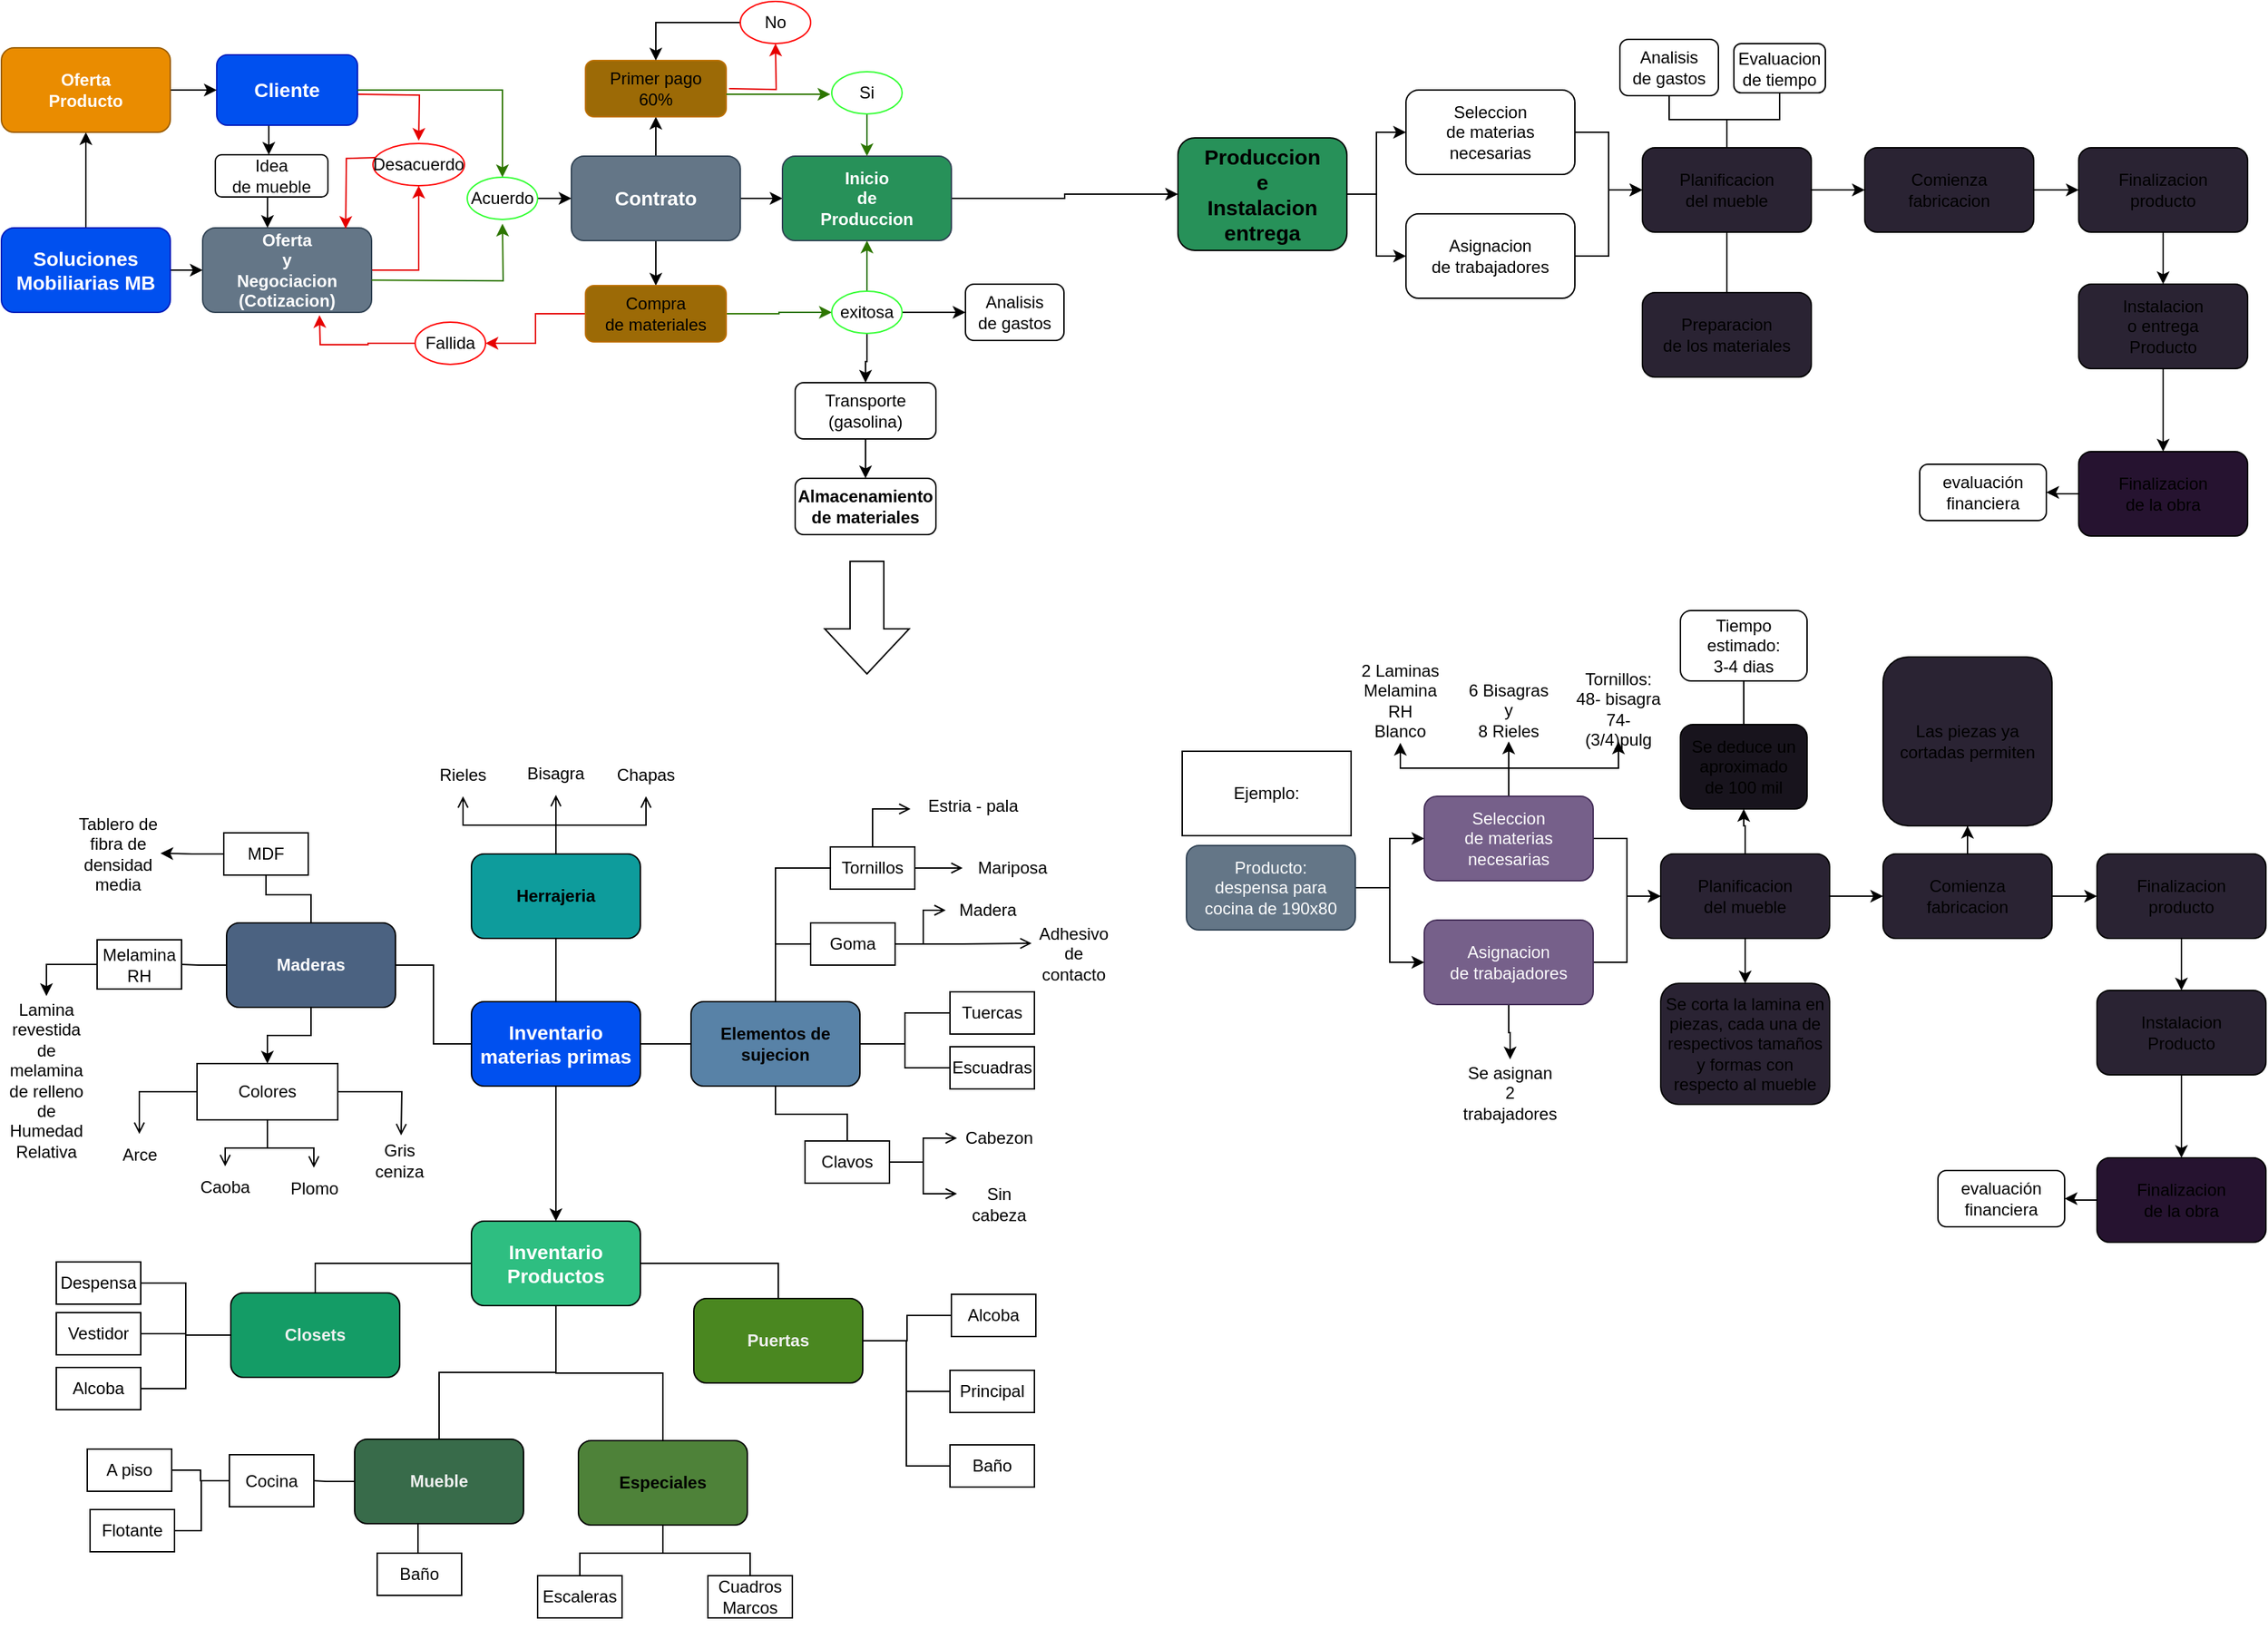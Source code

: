 <mxfile version="21.4.0" type="github">
  <diagram id="C5RBs43oDa-KdzZeNtuy" name="Page-1">
    <mxGraphModel dx="1222" dy="594" grid="1" gridSize="10" guides="1" tooltips="1" connect="1" arrows="1" fold="1" page="1" pageScale="1" pageWidth="827" pageHeight="1169" math="0" shadow="0">
      <root>
        <mxCell id="WIyWlLk6GJQsqaUBKTNV-0" />
        <mxCell id="WIyWlLk6GJQsqaUBKTNV-1" parent="WIyWlLk6GJQsqaUBKTNV-0" />
        <mxCell id="njqpp_BXz_OFNDyBb1AA-287" style="edgeStyle=orthogonalEdgeStyle;rounded=0;orthogonalLoop=1;jettySize=auto;html=1;" edge="1" parent="WIyWlLk6GJQsqaUBKTNV-1" source="njqpp_BXz_OFNDyBb1AA-103" target="njqpp_BXz_OFNDyBb1AA-286">
          <mxGeometry relative="1" as="geometry" />
        </mxCell>
        <mxCell id="njqpp_BXz_OFNDyBb1AA-305" style="edgeStyle=orthogonalEdgeStyle;rounded=0;orthogonalLoop=1;jettySize=auto;html=1;entryX=0;entryY=0.5;entryDx=0;entryDy=0;" edge="1" parent="WIyWlLk6GJQsqaUBKTNV-1" source="njqpp_BXz_OFNDyBb1AA-103" target="njqpp_BXz_OFNDyBb1AA-290">
          <mxGeometry relative="1" as="geometry" />
        </mxCell>
        <mxCell id="njqpp_BXz_OFNDyBb1AA-103" value="Soluciones Mobiliarias MB" style="rounded=1;whiteSpace=wrap;html=1;fillColor=#0050ef;fontColor=#ffffff;strokeColor=#001DBC;fontStyle=1;fontSize=14;" vertex="1" parent="WIyWlLk6GJQsqaUBKTNV-1">
          <mxGeometry x="4" y="167" width="120" height="60" as="geometry" />
        </mxCell>
        <mxCell id="njqpp_BXz_OFNDyBb1AA-194" value="" style="edgeStyle=orthogonalEdgeStyle;rounded=0;orthogonalLoop=1;jettySize=auto;html=1;" edge="1" parent="WIyWlLk6GJQsqaUBKTNV-1" source="njqpp_BXz_OFNDyBb1AA-198" target="njqpp_BXz_OFNDyBb1AA-203">
          <mxGeometry relative="1" as="geometry" />
        </mxCell>
        <mxCell id="njqpp_BXz_OFNDyBb1AA-195" style="edgeStyle=orthogonalEdgeStyle;rounded=0;orthogonalLoop=1;jettySize=auto;html=1;endArrow=none;endFill=0;" edge="1" parent="WIyWlLk6GJQsqaUBKTNV-1" source="njqpp_BXz_OFNDyBb1AA-198" target="njqpp_BXz_OFNDyBb1AA-209">
          <mxGeometry relative="1" as="geometry">
            <mxPoint x="578" y="692" as="targetPoint" />
          </mxGeometry>
        </mxCell>
        <mxCell id="njqpp_BXz_OFNDyBb1AA-196" style="edgeStyle=orthogonalEdgeStyle;rounded=0;orthogonalLoop=1;jettySize=auto;html=1;endArrow=none;endFill=0;" edge="1" parent="WIyWlLk6GJQsqaUBKTNV-1" source="njqpp_BXz_OFNDyBb1AA-198" target="njqpp_BXz_OFNDyBb1AA-213">
          <mxGeometry relative="1" as="geometry">
            <mxPoint x="398" y="642" as="targetPoint" />
          </mxGeometry>
        </mxCell>
        <mxCell id="njqpp_BXz_OFNDyBb1AA-197" style="edgeStyle=orthogonalEdgeStyle;rounded=0;orthogonalLoop=1;jettySize=auto;html=1;entryX=1;entryY=0.5;entryDx=0;entryDy=0;endArrow=none;endFill=0;" edge="1" parent="WIyWlLk6GJQsqaUBKTNV-1" source="njqpp_BXz_OFNDyBb1AA-198" target="njqpp_BXz_OFNDyBb1AA-217">
          <mxGeometry relative="1" as="geometry" />
        </mxCell>
        <mxCell id="njqpp_BXz_OFNDyBb1AA-198" value="Inventario materias primas" style="rounded=1;whiteSpace=wrap;html=1;fillColor=#0050ef;fontColor=#ffffff;strokeColor=#000000;fontStyle=1;fontSize=14;" vertex="1" parent="WIyWlLk6GJQsqaUBKTNV-1">
          <mxGeometry x="338" y="717" width="120" height="60" as="geometry" />
        </mxCell>
        <mxCell id="njqpp_BXz_OFNDyBb1AA-199" style="edgeStyle=orthogonalEdgeStyle;rounded=0;orthogonalLoop=1;jettySize=auto;html=1;entryX=0.5;entryY=0;entryDx=0;entryDy=0;endArrow=none;endFill=0;" edge="1" parent="WIyWlLk6GJQsqaUBKTNV-1" source="njqpp_BXz_OFNDyBb1AA-203" target="njqpp_BXz_OFNDyBb1AA-225">
          <mxGeometry relative="1" as="geometry" />
        </mxCell>
        <mxCell id="njqpp_BXz_OFNDyBb1AA-200" style="edgeStyle=orthogonalEdgeStyle;rounded=0;orthogonalLoop=1;jettySize=auto;html=1;endArrow=none;endFill=0;" edge="1" parent="WIyWlLk6GJQsqaUBKTNV-1" source="njqpp_BXz_OFNDyBb1AA-203" target="njqpp_BXz_OFNDyBb1AA-228">
          <mxGeometry relative="1" as="geometry" />
        </mxCell>
        <mxCell id="njqpp_BXz_OFNDyBb1AA-201" style="edgeStyle=orthogonalEdgeStyle;rounded=0;orthogonalLoop=1;jettySize=auto;html=1;endArrow=none;endFill=0;" edge="1" parent="WIyWlLk6GJQsqaUBKTNV-1" source="njqpp_BXz_OFNDyBb1AA-203" target="njqpp_BXz_OFNDyBb1AA-231">
          <mxGeometry relative="1" as="geometry" />
        </mxCell>
        <mxCell id="njqpp_BXz_OFNDyBb1AA-202" style="edgeStyle=orthogonalEdgeStyle;rounded=0;orthogonalLoop=1;jettySize=auto;html=1;entryX=0.5;entryY=0;entryDx=0;entryDy=0;endArrow=none;endFill=0;" edge="1" parent="WIyWlLk6GJQsqaUBKTNV-1" source="njqpp_BXz_OFNDyBb1AA-203" target="njqpp_BXz_OFNDyBb1AA-221">
          <mxGeometry relative="1" as="geometry" />
        </mxCell>
        <mxCell id="njqpp_BXz_OFNDyBb1AA-203" value="&lt;div style=&quot;font-size: 14px;&quot;&gt;Inventario&lt;/div&gt;&lt;div style=&quot;font-size: 14px;&quot;&gt;Productos&lt;br style=&quot;font-size: 14px;&quot;&gt;&lt;/div&gt;" style="whiteSpace=wrap;html=1;rounded=1;fillColor=#2ebe81;fontColor=#ffffff;strokeColor=#000000;fontStyle=1;fontSize=14;" vertex="1" parent="WIyWlLk6GJQsqaUBKTNV-1">
          <mxGeometry x="338" y="873" width="120" height="60" as="geometry" />
        </mxCell>
        <mxCell id="njqpp_BXz_OFNDyBb1AA-204" style="edgeStyle=orthogonalEdgeStyle;rounded=0;orthogonalLoop=1;jettySize=auto;html=1;entryX=0;entryY=0.5;entryDx=0;entryDy=0;endArrow=none;endFill=0;" edge="1" parent="WIyWlLk6GJQsqaUBKTNV-1" source="njqpp_BXz_OFNDyBb1AA-209" target="njqpp_BXz_OFNDyBb1AA-253">
          <mxGeometry relative="1" as="geometry" />
        </mxCell>
        <mxCell id="njqpp_BXz_OFNDyBb1AA-205" style="edgeStyle=orthogonalEdgeStyle;rounded=0;orthogonalLoop=1;jettySize=auto;html=1;entryX=0;entryY=0.5;entryDx=0;entryDy=0;endArrow=none;endFill=0;" edge="1" parent="WIyWlLk6GJQsqaUBKTNV-1" source="njqpp_BXz_OFNDyBb1AA-209" target="njqpp_BXz_OFNDyBb1AA-254">
          <mxGeometry relative="1" as="geometry" />
        </mxCell>
        <mxCell id="njqpp_BXz_OFNDyBb1AA-206" style="edgeStyle=orthogonalEdgeStyle;rounded=0;orthogonalLoop=1;jettySize=auto;html=1;entryX=0;entryY=0.5;entryDx=0;entryDy=0;endArrow=none;endFill=0;" edge="1" parent="WIyWlLk6GJQsqaUBKTNV-1" source="njqpp_BXz_OFNDyBb1AA-209" target="njqpp_BXz_OFNDyBb1AA-255">
          <mxGeometry relative="1" as="geometry" />
        </mxCell>
        <mxCell id="njqpp_BXz_OFNDyBb1AA-207" style="edgeStyle=orthogonalEdgeStyle;rounded=0;orthogonalLoop=1;jettySize=auto;html=1;entryX=0.5;entryY=0;entryDx=0;entryDy=0;endArrow=none;endFill=0;" edge="1" parent="WIyWlLk6GJQsqaUBKTNV-1" source="njqpp_BXz_OFNDyBb1AA-209" target="njqpp_BXz_OFNDyBb1AA-258">
          <mxGeometry relative="1" as="geometry" />
        </mxCell>
        <mxCell id="njqpp_BXz_OFNDyBb1AA-208" style="edgeStyle=orthogonalEdgeStyle;rounded=0;orthogonalLoop=1;jettySize=auto;html=1;entryX=0;entryY=0.5;entryDx=0;entryDy=0;endArrow=none;endFill=0;" edge="1" parent="WIyWlLk6GJQsqaUBKTNV-1" source="njqpp_BXz_OFNDyBb1AA-209" target="njqpp_BXz_OFNDyBb1AA-280">
          <mxGeometry relative="1" as="geometry" />
        </mxCell>
        <mxCell id="njqpp_BXz_OFNDyBb1AA-209" value="&lt;div&gt;Elementos de sujecion&lt;/div&gt;" style="rounded=1;whiteSpace=wrap;html=1;fillColor=#5882a7;strokeColor=#000000;fontStyle=1" vertex="1" parent="WIyWlLk6GJQsqaUBKTNV-1">
          <mxGeometry x="494" y="717" width="120" height="60" as="geometry" />
        </mxCell>
        <mxCell id="njqpp_BXz_OFNDyBb1AA-210" style="edgeStyle=orthogonalEdgeStyle;rounded=0;orthogonalLoop=1;jettySize=auto;html=1;entryX=0.5;entryY=1;entryDx=0;entryDy=0;endArrow=open;endFill=0;" edge="1" parent="WIyWlLk6GJQsqaUBKTNV-1" source="njqpp_BXz_OFNDyBb1AA-213" target="njqpp_BXz_OFNDyBb1AA-248">
          <mxGeometry relative="1" as="geometry" />
        </mxCell>
        <mxCell id="njqpp_BXz_OFNDyBb1AA-211" style="edgeStyle=orthogonalEdgeStyle;rounded=0;orthogonalLoop=1;jettySize=auto;html=1;endArrow=open;endFill=0;" edge="1" parent="WIyWlLk6GJQsqaUBKTNV-1" source="njqpp_BXz_OFNDyBb1AA-213" target="njqpp_BXz_OFNDyBb1AA-249">
          <mxGeometry relative="1" as="geometry" />
        </mxCell>
        <mxCell id="njqpp_BXz_OFNDyBb1AA-212" style="edgeStyle=orthogonalEdgeStyle;rounded=0;orthogonalLoop=1;jettySize=auto;html=1;endArrow=open;endFill=0;" edge="1" parent="WIyWlLk6GJQsqaUBKTNV-1" source="njqpp_BXz_OFNDyBb1AA-213" target="njqpp_BXz_OFNDyBb1AA-250">
          <mxGeometry relative="1" as="geometry" />
        </mxCell>
        <mxCell id="njqpp_BXz_OFNDyBb1AA-213" value="Herrajeria" style="rounded=1;whiteSpace=wrap;html=1;fillColor=#0E9C9C;strokeColor=#000000;fontStyle=1" vertex="1" parent="WIyWlLk6GJQsqaUBKTNV-1">
          <mxGeometry x="338" y="612" width="120" height="60" as="geometry" />
        </mxCell>
        <mxCell id="njqpp_BXz_OFNDyBb1AA-214" style="edgeStyle=orthogonalEdgeStyle;rounded=0;orthogonalLoop=1;jettySize=auto;html=1;strokeColor=default;endArrow=none;endFill=0;" edge="1" parent="WIyWlLk6GJQsqaUBKTNV-1" source="njqpp_BXz_OFNDyBb1AA-217" target="njqpp_BXz_OFNDyBb1AA-246">
          <mxGeometry relative="1" as="geometry" />
        </mxCell>
        <mxCell id="njqpp_BXz_OFNDyBb1AA-215" style="edgeStyle=orthogonalEdgeStyle;rounded=0;orthogonalLoop=1;jettySize=auto;html=1;endArrow=none;endFill=0;" edge="1" parent="WIyWlLk6GJQsqaUBKTNV-1" source="njqpp_BXz_OFNDyBb1AA-217" target="njqpp_BXz_OFNDyBb1AA-244">
          <mxGeometry relative="1" as="geometry" />
        </mxCell>
        <mxCell id="njqpp_BXz_OFNDyBb1AA-216" style="edgeStyle=orthogonalEdgeStyle;rounded=0;orthogonalLoop=1;jettySize=auto;html=1;entryX=0.5;entryY=1;entryDx=0;entryDy=0;" edge="1" parent="WIyWlLk6GJQsqaUBKTNV-1" source="njqpp_BXz_OFNDyBb1AA-217" target="njqpp_BXz_OFNDyBb1AA-266">
          <mxGeometry relative="1" as="geometry" />
        </mxCell>
        <mxCell id="njqpp_BXz_OFNDyBb1AA-217" value="Maderas" style="rounded=1;whiteSpace=wrap;html=1;fillColor=#4b6281;fontColor=#ffffff;strokeColor=#000000;fontStyle=1" vertex="1" parent="WIyWlLk6GJQsqaUBKTNV-1">
          <mxGeometry x="164" y="661" width="120" height="60" as="geometry" />
        </mxCell>
        <mxCell id="njqpp_BXz_OFNDyBb1AA-218" style="edgeStyle=orthogonalEdgeStyle;rounded=0;orthogonalLoop=1;jettySize=auto;html=1;entryX=0;entryY=0.5;entryDx=0;entryDy=0;endArrow=none;endFill=0;" edge="1" parent="WIyWlLk6GJQsqaUBKTNV-1" source="njqpp_BXz_OFNDyBb1AA-221" target="njqpp_BXz_OFNDyBb1AA-232">
          <mxGeometry relative="1" as="geometry" />
        </mxCell>
        <mxCell id="njqpp_BXz_OFNDyBb1AA-219" style="edgeStyle=orthogonalEdgeStyle;rounded=0;orthogonalLoop=1;jettySize=auto;html=1;entryX=0;entryY=0.5;entryDx=0;entryDy=0;endArrow=none;endFill=0;" edge="1" parent="WIyWlLk6GJQsqaUBKTNV-1" source="njqpp_BXz_OFNDyBb1AA-221" target="njqpp_BXz_OFNDyBb1AA-233">
          <mxGeometry relative="1" as="geometry" />
        </mxCell>
        <mxCell id="njqpp_BXz_OFNDyBb1AA-220" style="edgeStyle=orthogonalEdgeStyle;rounded=0;orthogonalLoop=1;jettySize=auto;html=1;entryX=0;entryY=0.5;entryDx=0;entryDy=0;endArrow=none;endFill=0;" edge="1" parent="WIyWlLk6GJQsqaUBKTNV-1" source="njqpp_BXz_OFNDyBb1AA-221" target="njqpp_BXz_OFNDyBb1AA-234">
          <mxGeometry relative="1" as="geometry" />
        </mxCell>
        <mxCell id="njqpp_BXz_OFNDyBb1AA-221" value="&lt;div&gt;Puertas&lt;/div&gt;" style="rounded=1;whiteSpace=wrap;html=1;fillColor=#4A8720;strokeColor=#000000;fontColor=#F0F0F0;fontStyle=1" vertex="1" parent="WIyWlLk6GJQsqaUBKTNV-1">
          <mxGeometry x="496" y="928" width="120" height="60" as="geometry" />
        </mxCell>
        <mxCell id="njqpp_BXz_OFNDyBb1AA-222" style="edgeStyle=orthogonalEdgeStyle;rounded=0;orthogonalLoop=1;jettySize=auto;html=1;entryX=1;entryY=0.5;entryDx=0;entryDy=0;endArrow=none;endFill=0;" edge="1" parent="WIyWlLk6GJQsqaUBKTNV-1" source="njqpp_BXz_OFNDyBb1AA-225" target="njqpp_BXz_OFNDyBb1AA-271">
          <mxGeometry relative="1" as="geometry" />
        </mxCell>
        <mxCell id="njqpp_BXz_OFNDyBb1AA-466" style="edgeStyle=orthogonalEdgeStyle;rounded=0;orthogonalLoop=1;jettySize=auto;html=1;entryX=1;entryY=0.5;entryDx=0;entryDy=0;endArrow=none;endFill=0;" edge="1" parent="WIyWlLk6GJQsqaUBKTNV-1" source="njqpp_BXz_OFNDyBb1AA-225" target="njqpp_BXz_OFNDyBb1AA-272">
          <mxGeometry relative="1" as="geometry" />
        </mxCell>
        <mxCell id="njqpp_BXz_OFNDyBb1AA-467" style="edgeStyle=orthogonalEdgeStyle;rounded=0;orthogonalLoop=1;jettySize=auto;html=1;entryX=1;entryY=0.5;entryDx=0;entryDy=0;endArrow=none;endFill=0;" edge="1" parent="WIyWlLk6GJQsqaUBKTNV-1" source="njqpp_BXz_OFNDyBb1AA-225" target="njqpp_BXz_OFNDyBb1AA-273">
          <mxGeometry relative="1" as="geometry" />
        </mxCell>
        <mxCell id="njqpp_BXz_OFNDyBb1AA-225" value="Closets" style="rounded=1;whiteSpace=wrap;html=1;fillColor=#149c66;strokeColor=#000000;fontColor=#F0F0F0;fontStyle=1" vertex="1" parent="WIyWlLk6GJQsqaUBKTNV-1">
          <mxGeometry x="167" y="924" width="120" height="60" as="geometry" />
        </mxCell>
        <mxCell id="njqpp_BXz_OFNDyBb1AA-226" style="edgeStyle=orthogonalEdgeStyle;rounded=0;orthogonalLoop=1;jettySize=auto;html=1;endArrow=none;endFill=0;" edge="1" parent="WIyWlLk6GJQsqaUBKTNV-1" source="njqpp_BXz_OFNDyBb1AA-228" target="njqpp_BXz_OFNDyBb1AA-237">
          <mxGeometry relative="1" as="geometry" />
        </mxCell>
        <mxCell id="njqpp_BXz_OFNDyBb1AA-227" style="edgeStyle=orthogonalEdgeStyle;rounded=0;orthogonalLoop=1;jettySize=auto;html=1;endArrow=none;endFill=0;" edge="1" parent="WIyWlLk6GJQsqaUBKTNV-1">
          <mxGeometry relative="1" as="geometry">
            <mxPoint x="315" y="1079" as="sourcePoint" />
            <mxPoint x="300" y="1109" as="targetPoint" />
          </mxGeometry>
        </mxCell>
        <mxCell id="njqpp_BXz_OFNDyBb1AA-228" value="&lt;div&gt;Mueble&lt;/div&gt;" style="rounded=1;whiteSpace=wrap;html=1;fillColor=#386b4a;strokeColor=#000000;fontColor=#F0F0F0;fontStyle=1" vertex="1" parent="WIyWlLk6GJQsqaUBKTNV-1">
          <mxGeometry x="255" y="1028" width="120" height="60" as="geometry" />
        </mxCell>
        <mxCell id="njqpp_BXz_OFNDyBb1AA-229" style="edgeStyle=orthogonalEdgeStyle;rounded=0;orthogonalLoop=1;jettySize=auto;html=1;endArrow=none;endFill=0;" edge="1" parent="WIyWlLk6GJQsqaUBKTNV-1" source="njqpp_BXz_OFNDyBb1AA-231" target="njqpp_BXz_OFNDyBb1AA-239">
          <mxGeometry relative="1" as="geometry" />
        </mxCell>
        <mxCell id="njqpp_BXz_OFNDyBb1AA-230" style="edgeStyle=orthogonalEdgeStyle;rounded=0;orthogonalLoop=1;jettySize=auto;html=1;entryX=0.5;entryY=0;entryDx=0;entryDy=0;endArrow=none;endFill=0;" edge="1" parent="WIyWlLk6GJQsqaUBKTNV-1" source="njqpp_BXz_OFNDyBb1AA-231" target="njqpp_BXz_OFNDyBb1AA-240">
          <mxGeometry relative="1" as="geometry" />
        </mxCell>
        <mxCell id="njqpp_BXz_OFNDyBb1AA-231" value="Especiales" style="rounded=1;whiteSpace=wrap;html=1;fillColor=#4e8239;strokeColor=#000000;fontStyle=1" vertex="1" parent="WIyWlLk6GJQsqaUBKTNV-1">
          <mxGeometry x="414" y="1029" width="120" height="60" as="geometry" />
        </mxCell>
        <mxCell id="njqpp_BXz_OFNDyBb1AA-232" value="Alcoba" style="text;html=1;strokeColor=default;fillColor=none;align=center;verticalAlign=middle;whiteSpace=wrap;rounded=0;" vertex="1" parent="WIyWlLk6GJQsqaUBKTNV-1">
          <mxGeometry x="679" y="925" width="60" height="30" as="geometry" />
        </mxCell>
        <mxCell id="njqpp_BXz_OFNDyBb1AA-233" value="Principal" style="text;html=1;strokeColor=default;fillColor=none;align=center;verticalAlign=middle;whiteSpace=wrap;rounded=0;" vertex="1" parent="WIyWlLk6GJQsqaUBKTNV-1">
          <mxGeometry x="678" y="979" width="60" height="30" as="geometry" />
        </mxCell>
        <mxCell id="njqpp_BXz_OFNDyBb1AA-234" value="&lt;div&gt;Baño&lt;/div&gt;" style="text;html=1;strokeColor=default;fillColor=none;align=center;verticalAlign=middle;whiteSpace=wrap;rounded=0;" vertex="1" parent="WIyWlLk6GJQsqaUBKTNV-1">
          <mxGeometry x="678" y="1032" width="60" height="30" as="geometry" />
        </mxCell>
        <mxCell id="njqpp_BXz_OFNDyBb1AA-464" style="edgeStyle=orthogonalEdgeStyle;rounded=0;orthogonalLoop=1;jettySize=auto;html=1;entryX=1;entryY=0.5;entryDx=0;entryDy=0;endArrow=none;endFill=0;" edge="1" parent="WIyWlLk6GJQsqaUBKTNV-1" source="njqpp_BXz_OFNDyBb1AA-237" target="njqpp_BXz_OFNDyBb1AA-242">
          <mxGeometry relative="1" as="geometry" />
        </mxCell>
        <mxCell id="njqpp_BXz_OFNDyBb1AA-465" style="edgeStyle=orthogonalEdgeStyle;rounded=0;orthogonalLoop=1;jettySize=auto;html=1;entryX=1;entryY=0.5;entryDx=0;entryDy=0;endArrow=none;endFill=0;" edge="1" parent="WIyWlLk6GJQsqaUBKTNV-1" source="njqpp_BXz_OFNDyBb1AA-237" target="njqpp_BXz_OFNDyBb1AA-241">
          <mxGeometry relative="1" as="geometry" />
        </mxCell>
        <mxCell id="njqpp_BXz_OFNDyBb1AA-237" value="&lt;div&gt;Cocina&lt;/div&gt;" style="text;html=1;strokeColor=default;fillColor=default;align=center;verticalAlign=middle;whiteSpace=wrap;rounded=0;" vertex="1" parent="WIyWlLk6GJQsqaUBKTNV-1">
          <mxGeometry x="166" y="1039" width="60" height="37" as="geometry" />
        </mxCell>
        <mxCell id="njqpp_BXz_OFNDyBb1AA-238" value="Baño" style="text;html=1;strokeColor=default;fillColor=none;align=center;verticalAlign=middle;whiteSpace=wrap;rounded=0;" vertex="1" parent="WIyWlLk6GJQsqaUBKTNV-1">
          <mxGeometry x="271" y="1109" width="60" height="30" as="geometry" />
        </mxCell>
        <mxCell id="njqpp_BXz_OFNDyBb1AA-239" value="Escaleras" style="text;html=1;strokeColor=default;fillColor=none;align=center;verticalAlign=middle;whiteSpace=wrap;rounded=0;" vertex="1" parent="WIyWlLk6GJQsqaUBKTNV-1">
          <mxGeometry x="385" y="1125" width="60" height="30" as="geometry" />
        </mxCell>
        <mxCell id="njqpp_BXz_OFNDyBb1AA-240" value="&lt;div&gt;&lt;br&gt;&lt;/div&gt;&lt;div&gt;Cuadros&lt;/div&gt;&lt;div&gt;Marcos&lt;/div&gt;&lt;div&gt;&lt;br&gt;&lt;/div&gt;" style="text;html=1;strokeColor=default;fillColor=none;align=center;verticalAlign=middle;whiteSpace=wrap;rounded=0;" vertex="1" parent="WIyWlLk6GJQsqaUBKTNV-1">
          <mxGeometry x="506" y="1125" width="60" height="30" as="geometry" />
        </mxCell>
        <mxCell id="njqpp_BXz_OFNDyBb1AA-241" value="Flotante" style="text;html=1;strokeColor=default;fillColor=none;align=center;verticalAlign=middle;whiteSpace=wrap;rounded=0;" vertex="1" parent="WIyWlLk6GJQsqaUBKTNV-1">
          <mxGeometry x="67" y="1078" width="60" height="30" as="geometry" />
        </mxCell>
        <mxCell id="njqpp_BXz_OFNDyBb1AA-242" value="A piso" style="text;html=1;strokeColor=default;fillColor=none;align=center;verticalAlign=middle;whiteSpace=wrap;rounded=0;" vertex="1" parent="WIyWlLk6GJQsqaUBKTNV-1">
          <mxGeometry x="65" y="1035" width="60" height="30" as="geometry" />
        </mxCell>
        <mxCell id="njqpp_BXz_OFNDyBb1AA-463" style="edgeStyle=orthogonalEdgeStyle;rounded=0;orthogonalLoop=1;jettySize=auto;html=1;entryX=0.5;entryY=0;entryDx=0;entryDy=0;" edge="1" parent="WIyWlLk6GJQsqaUBKTNV-1" source="njqpp_BXz_OFNDyBb1AA-244" target="njqpp_BXz_OFNDyBb1AA-277">
          <mxGeometry relative="1" as="geometry" />
        </mxCell>
        <mxCell id="njqpp_BXz_OFNDyBb1AA-244" value="&lt;div&gt;Melamina&lt;/div&gt;&lt;div&gt;RH&lt;/div&gt;" style="text;html=1;strokeColor=default;fillColor=default;align=center;verticalAlign=middle;whiteSpace=wrap;rounded=0;" vertex="1" parent="WIyWlLk6GJQsqaUBKTNV-1">
          <mxGeometry x="72" y="673" width="60" height="35" as="geometry" />
        </mxCell>
        <mxCell id="njqpp_BXz_OFNDyBb1AA-245" style="edgeStyle=orthogonalEdgeStyle;rounded=0;orthogonalLoop=1;jettySize=auto;html=1;entryX=1;entryY=0.5;entryDx=0;entryDy=0;" edge="1" parent="WIyWlLk6GJQsqaUBKTNV-1" source="njqpp_BXz_OFNDyBb1AA-246" target="njqpp_BXz_OFNDyBb1AA-247">
          <mxGeometry relative="1" as="geometry" />
        </mxCell>
        <mxCell id="njqpp_BXz_OFNDyBb1AA-246" value="MDF" style="text;html=1;strokeColor=default;fillColor=default;align=center;verticalAlign=middle;whiteSpace=wrap;rounded=0;" vertex="1" parent="WIyWlLk6GJQsqaUBKTNV-1">
          <mxGeometry x="162" y="597" width="60" height="30" as="geometry" />
        </mxCell>
        <mxCell id="njqpp_BXz_OFNDyBb1AA-247" value="Tablero de fibra de densidad media" style="text;html=1;strokeColor=none;fillColor=none;align=center;verticalAlign=middle;whiteSpace=wrap;rounded=0;" vertex="1" parent="WIyWlLk6GJQsqaUBKTNV-1">
          <mxGeometry x="57" y="580" width="60" height="63" as="geometry" />
        </mxCell>
        <mxCell id="njqpp_BXz_OFNDyBb1AA-248" value="Rieles" style="text;html=1;strokeColor=none;fillColor=none;align=center;verticalAlign=middle;whiteSpace=wrap;rounded=0;" vertex="1" parent="WIyWlLk6GJQsqaUBKTNV-1">
          <mxGeometry x="302" y="541" width="60" height="30" as="geometry" />
        </mxCell>
        <mxCell id="njqpp_BXz_OFNDyBb1AA-249" value="Chapas" style="text;html=1;strokeColor=none;fillColor=none;align=center;verticalAlign=middle;whiteSpace=wrap;rounded=0;" vertex="1" parent="WIyWlLk6GJQsqaUBKTNV-1">
          <mxGeometry x="432" y="541" width="60" height="30" as="geometry" />
        </mxCell>
        <mxCell id="njqpp_BXz_OFNDyBb1AA-250" value="Bisagra" style="text;html=1;strokeColor=none;fillColor=none;align=center;verticalAlign=middle;whiteSpace=wrap;rounded=0;" vertex="1" parent="WIyWlLk6GJQsqaUBKTNV-1">
          <mxGeometry x="368" y="540" width="60" height="30" as="geometry" />
        </mxCell>
        <mxCell id="njqpp_BXz_OFNDyBb1AA-252" style="edgeStyle=orthogonalEdgeStyle;rounded=0;orthogonalLoop=1;jettySize=auto;html=1;endArrow=open;endFill=0;" edge="1" parent="WIyWlLk6GJQsqaUBKTNV-1" source="njqpp_BXz_OFNDyBb1AA-253" target="njqpp_BXz_OFNDyBb1AA-274">
          <mxGeometry relative="1" as="geometry" />
        </mxCell>
        <mxCell id="njqpp_BXz_OFNDyBb1AA-502" style="edgeStyle=orthogonalEdgeStyle;rounded=0;orthogonalLoop=1;jettySize=auto;html=1;entryX=0.011;entryY=0.567;entryDx=0;entryDy=0;entryPerimeter=0;endArrow=open;endFill=0;" edge="1" parent="WIyWlLk6GJQsqaUBKTNV-1" source="njqpp_BXz_OFNDyBb1AA-253" target="njqpp_BXz_OFNDyBb1AA-259">
          <mxGeometry relative="1" as="geometry" />
        </mxCell>
        <mxCell id="njqpp_BXz_OFNDyBb1AA-253" value="Tornillos" style="text;html=1;strokeColor=default;fillColor=default;align=center;verticalAlign=middle;whiteSpace=wrap;rounded=0;" vertex="1" parent="WIyWlLk6GJQsqaUBKTNV-1">
          <mxGeometry x="593" y="607" width="60" height="30" as="geometry" />
        </mxCell>
        <mxCell id="njqpp_BXz_OFNDyBb1AA-254" value="&lt;div&gt;Tuercas&lt;br&gt;&lt;/div&gt;" style="text;html=1;strokeColor=default;fillColor=none;align=center;verticalAlign=middle;whiteSpace=wrap;rounded=0;" vertex="1" parent="WIyWlLk6GJQsqaUBKTNV-1">
          <mxGeometry x="678" y="710" width="60" height="30" as="geometry" />
        </mxCell>
        <mxCell id="njqpp_BXz_OFNDyBb1AA-255" value="Escuadras" style="text;html=1;strokeColor=default;fillColor=none;align=center;verticalAlign=middle;whiteSpace=wrap;rounded=0;" vertex="1" parent="WIyWlLk6GJQsqaUBKTNV-1">
          <mxGeometry x="678" y="749" width="60" height="30" as="geometry" />
        </mxCell>
        <mxCell id="njqpp_BXz_OFNDyBb1AA-256" style="edgeStyle=orthogonalEdgeStyle;rounded=0;orthogonalLoop=1;jettySize=auto;html=1;entryX=0;entryY=0.25;entryDx=0;entryDy=0;endArrow=open;endFill=0;" edge="1" parent="WIyWlLk6GJQsqaUBKTNV-1" source="njqpp_BXz_OFNDyBb1AA-258" target="njqpp_BXz_OFNDyBb1AA-276">
          <mxGeometry relative="1" as="geometry" />
        </mxCell>
        <mxCell id="njqpp_BXz_OFNDyBb1AA-257" style="edgeStyle=orthogonalEdgeStyle;rounded=0;orthogonalLoop=1;jettySize=auto;html=1;entryX=0;entryY=0.5;entryDx=0;entryDy=0;endArrow=open;endFill=0;" edge="1" parent="WIyWlLk6GJQsqaUBKTNV-1" source="njqpp_BXz_OFNDyBb1AA-258" target="njqpp_BXz_OFNDyBb1AA-275">
          <mxGeometry relative="1" as="geometry" />
        </mxCell>
        <mxCell id="njqpp_BXz_OFNDyBb1AA-258" value="Clavos" style="text;html=1;strokeColor=default;fillColor=none;align=center;verticalAlign=middle;whiteSpace=wrap;rounded=0;" vertex="1" parent="WIyWlLk6GJQsqaUBKTNV-1">
          <mxGeometry x="575" y="816" width="60" height="30" as="geometry" />
        </mxCell>
        <mxCell id="njqpp_BXz_OFNDyBb1AA-259" value="Estria - pala" style="text;html=1;align=center;verticalAlign=middle;resizable=0;points=[];autosize=1;strokeColor=none;fillColor=none;" vertex="1" parent="WIyWlLk6GJQsqaUBKTNV-1">
          <mxGeometry x="649" y="563" width="90" height="30" as="geometry" />
        </mxCell>
        <mxCell id="njqpp_BXz_OFNDyBb1AA-260" style="edgeStyle=orthogonalEdgeStyle;rounded=0;orthogonalLoop=1;jettySize=auto;html=1;endArrow=open;endFill=0;" edge="1" parent="WIyWlLk6GJQsqaUBKTNV-1" source="njqpp_BXz_OFNDyBb1AA-266" target="njqpp_BXz_OFNDyBb1AA-268">
          <mxGeometry relative="1" as="geometry" />
        </mxCell>
        <mxCell id="njqpp_BXz_OFNDyBb1AA-261" style="edgeStyle=orthogonalEdgeStyle;rounded=0;orthogonalLoop=1;jettySize=auto;html=1;endArrow=open;endFill=0;" edge="1" parent="WIyWlLk6GJQsqaUBKTNV-1" source="njqpp_BXz_OFNDyBb1AA-266" target="njqpp_BXz_OFNDyBb1AA-269">
          <mxGeometry relative="1" as="geometry" />
        </mxCell>
        <mxCell id="njqpp_BXz_OFNDyBb1AA-262" style="edgeStyle=orthogonalEdgeStyle;rounded=0;orthogonalLoop=1;jettySize=auto;html=1;entryX=0.5;entryY=0;entryDx=0;entryDy=0;endArrow=open;endFill=0;" edge="1" parent="WIyWlLk6GJQsqaUBKTNV-1" source="njqpp_BXz_OFNDyBb1AA-266" target="njqpp_BXz_OFNDyBb1AA-267">
          <mxGeometry relative="1" as="geometry" />
        </mxCell>
        <mxCell id="njqpp_BXz_OFNDyBb1AA-265" style="edgeStyle=orthogonalEdgeStyle;rounded=0;orthogonalLoop=1;jettySize=auto;html=1;endArrow=open;endFill=0;" edge="1" parent="WIyWlLk6GJQsqaUBKTNV-1" source="njqpp_BXz_OFNDyBb1AA-266">
          <mxGeometry relative="1" as="geometry">
            <mxPoint x="288" y="812" as="targetPoint" />
          </mxGeometry>
        </mxCell>
        <mxCell id="njqpp_BXz_OFNDyBb1AA-266" value="Colores" style="rounded=0;whiteSpace=wrap;html=1;direction=west;" vertex="1" parent="WIyWlLk6GJQsqaUBKTNV-1">
          <mxGeometry x="143" y="761" width="100" height="40" as="geometry" />
        </mxCell>
        <mxCell id="njqpp_BXz_OFNDyBb1AA-267" value="Caoba" style="text;html=1;strokeColor=none;fillColor=none;align=center;verticalAlign=middle;whiteSpace=wrap;rounded=0;" vertex="1" parent="WIyWlLk6GJQsqaUBKTNV-1">
          <mxGeometry x="133" y="834" width="60" height="30" as="geometry" />
        </mxCell>
        <mxCell id="njqpp_BXz_OFNDyBb1AA-268" value="Arce" style="text;html=1;align=center;verticalAlign=middle;resizable=0;points=[];autosize=1;strokeColor=none;fillColor=none;" vertex="1" parent="WIyWlLk6GJQsqaUBKTNV-1">
          <mxGeometry x="77" y="811" width="50" height="30" as="geometry" />
        </mxCell>
        <mxCell id="njqpp_BXz_OFNDyBb1AA-269" value="Plomo" style="text;html=1;align=center;verticalAlign=middle;resizable=0;points=[];autosize=1;strokeColor=none;fillColor=none;" vertex="1" parent="WIyWlLk6GJQsqaUBKTNV-1">
          <mxGeometry x="196" y="835" width="60" height="30" as="geometry" />
        </mxCell>
        <mxCell id="njqpp_BXz_OFNDyBb1AA-270" value="Gris ceniza" style="text;html=1;strokeColor=none;fillColor=none;align=center;verticalAlign=middle;whiteSpace=wrap;rounded=0;" vertex="1" parent="WIyWlLk6GJQsqaUBKTNV-1">
          <mxGeometry x="257" y="815" width="60" height="30" as="geometry" />
        </mxCell>
        <mxCell id="njqpp_BXz_OFNDyBb1AA-271" value="Vestidor" style="text;html=1;strokeColor=default;fillColor=none;align=center;verticalAlign=middle;whiteSpace=wrap;rounded=0;" vertex="1" parent="WIyWlLk6GJQsqaUBKTNV-1">
          <mxGeometry x="43" y="938" width="60" height="30" as="geometry" />
        </mxCell>
        <mxCell id="njqpp_BXz_OFNDyBb1AA-272" value="Alcoba" style="text;html=1;strokeColor=default;fillColor=none;align=center;verticalAlign=middle;whiteSpace=wrap;rounded=0;" vertex="1" parent="WIyWlLk6GJQsqaUBKTNV-1">
          <mxGeometry x="43" y="977" width="60" height="30" as="geometry" />
        </mxCell>
        <mxCell id="njqpp_BXz_OFNDyBb1AA-273" value="Despensa" style="text;html=1;strokeColor=default;fillColor=none;align=center;verticalAlign=middle;whiteSpace=wrap;rounded=0;" vertex="1" parent="WIyWlLk6GJQsqaUBKTNV-1">
          <mxGeometry x="43" y="902" width="60" height="30" as="geometry" />
        </mxCell>
        <mxCell id="njqpp_BXz_OFNDyBb1AA-274" value="Mariposa" style="text;html=1;align=center;verticalAlign=middle;resizable=0;points=[];autosize=1;strokeColor=none;fillColor=none;" vertex="1" parent="WIyWlLk6GJQsqaUBKTNV-1">
          <mxGeometry x="687" y="607" width="70" height="30" as="geometry" />
        </mxCell>
        <mxCell id="njqpp_BXz_OFNDyBb1AA-275" value="&lt;div&gt;Cabezon&lt;/div&gt;" style="text;html=1;strokeColor=none;fillColor=none;align=center;verticalAlign=middle;whiteSpace=wrap;rounded=0;" vertex="1" parent="WIyWlLk6GJQsqaUBKTNV-1">
          <mxGeometry x="683" y="799" width="60" height="30" as="geometry" />
        </mxCell>
        <mxCell id="njqpp_BXz_OFNDyBb1AA-276" value="Sin cabeza" style="text;html=1;strokeColor=none;fillColor=none;align=center;verticalAlign=middle;whiteSpace=wrap;rounded=0;" vertex="1" parent="WIyWlLk6GJQsqaUBKTNV-1">
          <mxGeometry x="683" y="846" width="60" height="30" as="geometry" />
        </mxCell>
        <mxCell id="njqpp_BXz_OFNDyBb1AA-277" value="&lt;div&gt;Lamina&lt;/div&gt;&lt;div&gt;revestida de melamina&lt;/div&gt;&lt;div&gt;de relleno&lt;/div&gt;&lt;div&gt;de&lt;br&gt;&lt;/div&gt;&lt;div&gt;Humedad Relativa&lt;/div&gt;" style="text;html=1;strokeColor=none;fillColor=none;align=center;verticalAlign=middle;whiteSpace=wrap;rounded=0;" vertex="1" parent="WIyWlLk6GJQsqaUBKTNV-1">
          <mxGeometry x="6" y="713" width="60" height="120" as="geometry" />
        </mxCell>
        <mxCell id="njqpp_BXz_OFNDyBb1AA-278" style="edgeStyle=orthogonalEdgeStyle;rounded=0;orthogonalLoop=1;jettySize=auto;html=1;entryX=0;entryY=0.25;entryDx=0;entryDy=0;endArrow=open;endFill=0;" edge="1" parent="WIyWlLk6GJQsqaUBKTNV-1" source="njqpp_BXz_OFNDyBb1AA-280" target="njqpp_BXz_OFNDyBb1AA-282">
          <mxGeometry relative="1" as="geometry" />
        </mxCell>
        <mxCell id="njqpp_BXz_OFNDyBb1AA-279" style="edgeStyle=orthogonalEdgeStyle;rounded=0;orthogonalLoop=1;jettySize=auto;html=1;entryX=0;entryY=0.5;entryDx=0;entryDy=0;endArrow=open;endFill=0;" edge="1" parent="WIyWlLk6GJQsqaUBKTNV-1" source="njqpp_BXz_OFNDyBb1AA-280" target="njqpp_BXz_OFNDyBb1AA-281">
          <mxGeometry relative="1" as="geometry" />
        </mxCell>
        <mxCell id="njqpp_BXz_OFNDyBb1AA-280" value="&lt;div&gt;Goma&lt;/div&gt;" style="text;html=1;strokeColor=default;fillColor=default;align=center;verticalAlign=middle;whiteSpace=wrap;rounded=0;labelBackgroundColor=none;" vertex="1" parent="WIyWlLk6GJQsqaUBKTNV-1">
          <mxGeometry x="579" y="661" width="60" height="30" as="geometry" />
        </mxCell>
        <mxCell id="njqpp_BXz_OFNDyBb1AA-281" value="Madera" style="text;html=1;strokeColor=none;fillColor=none;align=center;verticalAlign=middle;whiteSpace=wrap;rounded=0;" vertex="1" parent="WIyWlLk6GJQsqaUBKTNV-1">
          <mxGeometry x="675" y="637" width="60" height="30" as="geometry" />
        </mxCell>
        <mxCell id="njqpp_BXz_OFNDyBb1AA-282" value="Adhesivo de contacto" style="text;html=1;strokeColor=none;fillColor=none;align=center;verticalAlign=middle;whiteSpace=wrap;rounded=0;" vertex="1" parent="WIyWlLk6GJQsqaUBKTNV-1">
          <mxGeometry x="736" y="668" width="60" height="30" as="geometry" />
        </mxCell>
        <mxCell id="njqpp_BXz_OFNDyBb1AA-303" style="edgeStyle=orthogonalEdgeStyle;rounded=0;orthogonalLoop=1;jettySize=auto;html=1;entryX=0.5;entryY=0;entryDx=0;entryDy=0;" edge="1" parent="WIyWlLk6GJQsqaUBKTNV-1">
          <mxGeometry relative="1" as="geometry">
            <mxPoint x="205.053" y="94" as="sourcePoint" />
            <mxPoint x="194" y="115" as="targetPoint" />
          </mxGeometry>
        </mxCell>
        <mxCell id="njqpp_BXz_OFNDyBb1AA-377" style="edgeStyle=orthogonalEdgeStyle;rounded=0;orthogonalLoop=1;jettySize=auto;html=1;strokeColor=#E60000;" edge="1" parent="WIyWlLk6GJQsqaUBKTNV-1">
          <mxGeometry relative="1" as="geometry">
            <mxPoint x="257" y="72.053" as="sourcePoint" />
            <mxPoint x="300.5" y="105" as="targetPoint" />
          </mxGeometry>
        </mxCell>
        <mxCell id="njqpp_BXz_OFNDyBb1AA-283" value="Cliente" style="whiteSpace=wrap;html=1;fillColor=#0050ef;strokeColor=#001DBC;fontColor=#ffffff;rounded=1;fontStyle=1;fontSize=14;" vertex="1" parent="WIyWlLk6GJQsqaUBKTNV-1">
          <mxGeometry x="157" y="44" width="100" height="50" as="geometry" />
        </mxCell>
        <mxCell id="njqpp_BXz_OFNDyBb1AA-302" style="edgeStyle=orthogonalEdgeStyle;rounded=0;orthogonalLoop=1;jettySize=auto;html=1;entryX=0;entryY=0.5;entryDx=0;entryDy=0;" edge="1" parent="WIyWlLk6GJQsqaUBKTNV-1" source="njqpp_BXz_OFNDyBb1AA-286" target="njqpp_BXz_OFNDyBb1AA-283">
          <mxGeometry relative="1" as="geometry" />
        </mxCell>
        <mxCell id="njqpp_BXz_OFNDyBb1AA-286" value="&lt;div&gt;Oferta&lt;/div&gt;&lt;div&gt;Producto&lt;br&gt;&lt;/div&gt;" style="rounded=1;whiteSpace=wrap;html=1;fillColor=#EA8C00;fontColor=#ffffff;strokeColor=#9C5D00;fontStyle=1" vertex="1" parent="WIyWlLk6GJQsqaUBKTNV-1">
          <mxGeometry x="4" y="39" width="120" height="60" as="geometry" />
        </mxCell>
        <mxCell id="njqpp_BXz_OFNDyBb1AA-379" style="edgeStyle=orthogonalEdgeStyle;rounded=0;orthogonalLoop=1;jettySize=auto;html=1;entryX=0.5;entryY=1;entryDx=0;entryDy=0;strokeColor=#E60000;" edge="1" parent="WIyWlLk6GJQsqaUBKTNV-1" source="njqpp_BXz_OFNDyBb1AA-290" target="njqpp_BXz_OFNDyBb1AA-374">
          <mxGeometry relative="1" as="geometry" />
        </mxCell>
        <mxCell id="njqpp_BXz_OFNDyBb1AA-290" value="&lt;div&gt;Oferta&lt;/div&gt;&lt;div&gt;y&lt;br&gt;&lt;/div&gt;&lt;div&gt;Negociacion&lt;/div&gt;(Cotizacion)" style="rounded=1;whiteSpace=wrap;html=1;fillColor=#647687;fontColor=#ffffff;strokeColor=#314354;fontStyle=1" vertex="1" parent="WIyWlLk6GJQsqaUBKTNV-1">
          <mxGeometry x="147" y="167" width="120" height="60" as="geometry" />
        </mxCell>
        <mxCell id="njqpp_BXz_OFNDyBb1AA-304" style="edgeStyle=orthogonalEdgeStyle;rounded=0;orthogonalLoop=1;jettySize=auto;html=1;" edge="1" parent="WIyWlLk6GJQsqaUBKTNV-1">
          <mxGeometry relative="1" as="geometry">
            <mxPoint x="182" y="145.0" as="sourcePoint" />
            <mxPoint x="193.053" y="167" as="targetPoint" />
          </mxGeometry>
        </mxCell>
        <mxCell id="njqpp_BXz_OFNDyBb1AA-296" value="&lt;div&gt;Idea &lt;br&gt;&lt;/div&gt;&lt;div&gt;de mueble&lt;/div&gt;" style="rounded=1;whiteSpace=wrap;html=1;" vertex="1" parent="WIyWlLk6GJQsqaUBKTNV-1">
          <mxGeometry x="156" y="115" width="80" height="30" as="geometry" />
        </mxCell>
        <mxCell id="njqpp_BXz_OFNDyBb1AA-315" style="edgeStyle=orthogonalEdgeStyle;rounded=0;orthogonalLoop=1;jettySize=auto;html=1;" edge="1" parent="WIyWlLk6GJQsqaUBKTNV-1" source="njqpp_BXz_OFNDyBb1AA-297" target="njqpp_BXz_OFNDyBb1AA-313">
          <mxGeometry relative="1" as="geometry" />
        </mxCell>
        <mxCell id="njqpp_BXz_OFNDyBb1AA-321" value="" style="edgeStyle=orthogonalEdgeStyle;rounded=0;orthogonalLoop=1;jettySize=auto;html=1;" edge="1" parent="WIyWlLk6GJQsqaUBKTNV-1" source="njqpp_BXz_OFNDyBb1AA-297" target="njqpp_BXz_OFNDyBb1AA-320">
          <mxGeometry relative="1" as="geometry" />
        </mxCell>
        <mxCell id="njqpp_BXz_OFNDyBb1AA-324" value="" style="edgeStyle=orthogonalEdgeStyle;rounded=0;orthogonalLoop=1;jettySize=auto;html=1;" edge="1" parent="WIyWlLk6GJQsqaUBKTNV-1" source="njqpp_BXz_OFNDyBb1AA-297" target="njqpp_BXz_OFNDyBb1AA-323">
          <mxGeometry relative="1" as="geometry" />
        </mxCell>
        <mxCell id="njqpp_BXz_OFNDyBb1AA-297" value="&lt;div style=&quot;font-size: 14px;&quot;&gt;Contrato&lt;br style=&quot;font-size: 14px;&quot;&gt;&lt;/div&gt;" style="rounded=1;whiteSpace=wrap;html=1;fillColor=#647687;fontColor=#ffffff;strokeColor=#314354;fontStyle=1;fontSize=14;" vertex="1" parent="WIyWlLk6GJQsqaUBKTNV-1">
          <mxGeometry x="409" y="116" width="120" height="60" as="geometry" />
        </mxCell>
        <mxCell id="njqpp_BXz_OFNDyBb1AA-346" style="edgeStyle=orthogonalEdgeStyle;rounded=0;orthogonalLoop=1;jettySize=auto;html=1;entryX=0.5;entryY=1;entryDx=0;entryDy=0;fillColor=#a20025;strokeColor=#E60000;" edge="1" parent="WIyWlLk6GJQsqaUBKTNV-1">
          <mxGeometry relative="1" as="geometry">
            <mxPoint x="521" y="68.053" as="sourcePoint" />
            <mxPoint x="554" y="36" as="targetPoint" />
          </mxGeometry>
        </mxCell>
        <mxCell id="njqpp_BXz_OFNDyBb1AA-313" value="&lt;div&gt;Primer pago&lt;/div&gt;&lt;div&gt;60%&lt;/div&gt;" style="whiteSpace=wrap;html=1;rounded=1;fillColor=#9C6A06;fontColor=#000000;strokeColor=#BD7000;" vertex="1" parent="WIyWlLk6GJQsqaUBKTNV-1">
          <mxGeometry x="419" y="48" width="100" height="40" as="geometry" />
        </mxCell>
        <mxCell id="njqpp_BXz_OFNDyBb1AA-350" style="edgeStyle=orthogonalEdgeStyle;rounded=0;orthogonalLoop=1;jettySize=auto;html=1;entryX=0;entryY=0.5;entryDx=0;entryDy=0;fillColor=#60a917;strokeColor=#2D7600;" edge="1" parent="WIyWlLk6GJQsqaUBKTNV-1" source="njqpp_BXz_OFNDyBb1AA-320" target="njqpp_BXz_OFNDyBb1AA-349">
          <mxGeometry relative="1" as="geometry" />
        </mxCell>
        <mxCell id="njqpp_BXz_OFNDyBb1AA-357" style="edgeStyle=orthogonalEdgeStyle;rounded=0;orthogonalLoop=1;jettySize=auto;html=1;strokeColor=#E60000;" edge="1" parent="WIyWlLk6GJQsqaUBKTNV-1" source="njqpp_BXz_OFNDyBb1AA-320" target="njqpp_BXz_OFNDyBb1AA-356">
          <mxGeometry relative="1" as="geometry" />
        </mxCell>
        <mxCell id="njqpp_BXz_OFNDyBb1AA-320" value="&lt;div&gt;Compra&lt;/div&gt;&lt;div&gt;de materiales&lt;/div&gt;" style="whiteSpace=wrap;html=1;rounded=1;fillColor=#9C6A06;fontColor=#000000;strokeColor=#BD7000;" vertex="1" parent="WIyWlLk6GJQsqaUBKTNV-1">
          <mxGeometry x="419" y="208" width="100" height="40" as="geometry" />
        </mxCell>
        <mxCell id="njqpp_BXz_OFNDyBb1AA-508" style="edgeStyle=orthogonalEdgeStyle;rounded=0;orthogonalLoop=1;jettySize=auto;html=1;entryX=0;entryY=0.5;entryDx=0;entryDy=0;" edge="1" parent="WIyWlLk6GJQsqaUBKTNV-1" source="njqpp_BXz_OFNDyBb1AA-323" target="njqpp_BXz_OFNDyBb1AA-385">
          <mxGeometry relative="1" as="geometry" />
        </mxCell>
        <mxCell id="njqpp_BXz_OFNDyBb1AA-323" value="&lt;div&gt;Inicio&lt;/div&gt;&lt;div&gt;de&lt;/div&gt;&lt;div&gt;Produccion&lt;br&gt;&lt;/div&gt;" style="whiteSpace=wrap;html=1;fillColor=#279159;strokeColor=#314354;fontColor=#ffffff;rounded=1;fontStyle=1" vertex="1" parent="WIyWlLk6GJQsqaUBKTNV-1">
          <mxGeometry x="559" y="116" width="120" height="60" as="geometry" />
        </mxCell>
        <mxCell id="njqpp_BXz_OFNDyBb1AA-327" value="&lt;div&gt;Almacenamiento&lt;/div&gt;&lt;div&gt;de materiales&lt;br&gt;&lt;/div&gt;" style="rounded=1;whiteSpace=wrap;html=1;fontStyle=1" vertex="1" parent="WIyWlLk6GJQsqaUBKTNV-1">
          <mxGeometry x="568" y="345" width="100" height="40" as="geometry" />
        </mxCell>
        <mxCell id="njqpp_BXz_OFNDyBb1AA-330" style="edgeStyle=orthogonalEdgeStyle;rounded=0;orthogonalLoop=1;jettySize=auto;html=1;entryX=0.5;entryY=0;entryDx=0;entryDy=0;" edge="1" parent="WIyWlLk6GJQsqaUBKTNV-1" source="njqpp_BXz_OFNDyBb1AA-328" target="njqpp_BXz_OFNDyBb1AA-327">
          <mxGeometry relative="1" as="geometry" />
        </mxCell>
        <mxCell id="njqpp_BXz_OFNDyBb1AA-328" value="&lt;div&gt;Transporte&lt;/div&gt;(gasolina)" style="rounded=1;whiteSpace=wrap;html=1;" vertex="1" parent="WIyWlLk6GJQsqaUBKTNV-1">
          <mxGeometry x="568" y="277" width="100" height="40" as="geometry" />
        </mxCell>
        <mxCell id="njqpp_BXz_OFNDyBb1AA-373" style="edgeStyle=orthogonalEdgeStyle;rounded=0;orthogonalLoop=1;jettySize=auto;html=1;entryX=0.5;entryY=0;entryDx=0;entryDy=0;fillColor=#60a917;strokeColor=#2D7600;" edge="1" parent="WIyWlLk6GJQsqaUBKTNV-1" source="njqpp_BXz_OFNDyBb1AA-342" target="njqpp_BXz_OFNDyBb1AA-323">
          <mxGeometry relative="1" as="geometry" />
        </mxCell>
        <mxCell id="njqpp_BXz_OFNDyBb1AA-342" value="Si" style="ellipse;whiteSpace=wrap;html=1;strokeColor=#33FF33;" vertex="1" parent="WIyWlLk6GJQsqaUBKTNV-1">
          <mxGeometry x="594" y="56" width="50" height="30" as="geometry" />
        </mxCell>
        <mxCell id="njqpp_BXz_OFNDyBb1AA-347" style="edgeStyle=orthogonalEdgeStyle;rounded=0;orthogonalLoop=1;jettySize=auto;html=1;entryX=0.5;entryY=0;entryDx=0;entryDy=0;" edge="1" parent="WIyWlLk6GJQsqaUBKTNV-1" source="njqpp_BXz_OFNDyBb1AA-343" target="njqpp_BXz_OFNDyBb1AA-313">
          <mxGeometry relative="1" as="geometry" />
        </mxCell>
        <mxCell id="njqpp_BXz_OFNDyBb1AA-343" value="&lt;div&gt;No&lt;/div&gt;" style="ellipse;whiteSpace=wrap;html=1;strokeColor=#FF0000;" vertex="1" parent="WIyWlLk6GJQsqaUBKTNV-1">
          <mxGeometry x="529" y="6" width="50" height="30" as="geometry" />
        </mxCell>
        <mxCell id="njqpp_BXz_OFNDyBb1AA-351" style="edgeStyle=orthogonalEdgeStyle;rounded=0;orthogonalLoop=1;jettySize=auto;html=1;fillColor=#60a917;strokeColor=#2D7600;" edge="1" parent="WIyWlLk6GJQsqaUBKTNV-1" source="njqpp_BXz_OFNDyBb1AA-349" target="njqpp_BXz_OFNDyBb1AA-323">
          <mxGeometry relative="1" as="geometry" />
        </mxCell>
        <mxCell id="njqpp_BXz_OFNDyBb1AA-364" style="edgeStyle=orthogonalEdgeStyle;rounded=0;orthogonalLoop=1;jettySize=auto;html=1;entryX=0.5;entryY=0;entryDx=0;entryDy=0;" edge="1" parent="WIyWlLk6GJQsqaUBKTNV-1" source="njqpp_BXz_OFNDyBb1AA-349" target="njqpp_BXz_OFNDyBb1AA-328">
          <mxGeometry relative="1" as="geometry" />
        </mxCell>
        <mxCell id="njqpp_BXz_OFNDyBb1AA-484" style="edgeStyle=orthogonalEdgeStyle;rounded=0;orthogonalLoop=1;jettySize=auto;html=1;" edge="1" parent="WIyWlLk6GJQsqaUBKTNV-1" source="njqpp_BXz_OFNDyBb1AA-349" target="njqpp_BXz_OFNDyBb1AA-483">
          <mxGeometry relative="1" as="geometry" />
        </mxCell>
        <mxCell id="njqpp_BXz_OFNDyBb1AA-349" value="exitosa" style="ellipse;whiteSpace=wrap;html=1;strokeColor=#33FF33;" vertex="1" parent="WIyWlLk6GJQsqaUBKTNV-1">
          <mxGeometry x="594" y="212" width="50" height="30" as="geometry" />
        </mxCell>
        <mxCell id="njqpp_BXz_OFNDyBb1AA-358" style="edgeStyle=orthogonalEdgeStyle;rounded=0;orthogonalLoop=1;jettySize=auto;html=1;strokeColor=#E60000;" edge="1" parent="WIyWlLk6GJQsqaUBKTNV-1" source="njqpp_BXz_OFNDyBb1AA-356">
          <mxGeometry relative="1" as="geometry">
            <mxPoint x="230.0" y="229" as="targetPoint" />
          </mxGeometry>
        </mxCell>
        <mxCell id="njqpp_BXz_OFNDyBb1AA-356" value="Fallida" style="ellipse;whiteSpace=wrap;html=1;strokeColor=#FF0000;" vertex="1" parent="WIyWlLk6GJQsqaUBKTNV-1">
          <mxGeometry x="298" y="234" width="50" height="30" as="geometry" />
        </mxCell>
        <mxCell id="njqpp_BXz_OFNDyBb1AA-363" value="" style="shape=singleArrow;whiteSpace=wrap;html=1;arrowWidth=0.4;arrowSize=0.4;direction=south;" vertex="1" parent="WIyWlLk6GJQsqaUBKTNV-1">
          <mxGeometry x="589" y="404" width="60" height="80" as="geometry" />
        </mxCell>
        <mxCell id="njqpp_BXz_OFNDyBb1AA-370" style="edgeStyle=orthogonalEdgeStyle;rounded=0;orthogonalLoop=1;jettySize=auto;html=1;entryX=0;entryY=0.5;entryDx=0;entryDy=0;" edge="1" parent="WIyWlLk6GJQsqaUBKTNV-1" source="njqpp_BXz_OFNDyBb1AA-366" target="njqpp_BXz_OFNDyBb1AA-297">
          <mxGeometry relative="1" as="geometry" />
        </mxCell>
        <mxCell id="njqpp_BXz_OFNDyBb1AA-366" value="Acuerdo" style="ellipse;whiteSpace=wrap;html=1;strokeColor=#33FF33;" vertex="1" parent="WIyWlLk6GJQsqaUBKTNV-1">
          <mxGeometry x="335" y="131" width="50" height="30" as="geometry" />
        </mxCell>
        <mxCell id="njqpp_BXz_OFNDyBb1AA-344" style="edgeStyle=orthogonalEdgeStyle;rounded=0;orthogonalLoop=1;jettySize=auto;html=1;fillColor=#60a917;strokeColor=#2D7600;" edge="1" parent="WIyWlLk6GJQsqaUBKTNV-1">
          <mxGeometry relative="1" as="geometry">
            <mxPoint x="519" y="72" as="sourcePoint" />
            <mxPoint x="593" y="72" as="targetPoint" />
          </mxGeometry>
        </mxCell>
        <mxCell id="njqpp_BXz_OFNDyBb1AA-378" style="edgeStyle=orthogonalEdgeStyle;rounded=0;orthogonalLoop=1;jettySize=auto;html=1;entryX=0.905;entryY=0.011;entryDx=0;entryDy=0;entryPerimeter=0;strokeColor=#E60000;" edge="1" parent="WIyWlLk6GJQsqaUBKTNV-1">
          <mxGeometry relative="1" as="geometry">
            <mxPoint x="271.0" y="117.053" as="sourcePoint" />
            <mxPoint x="248.6" y="167.66" as="targetPoint" />
          </mxGeometry>
        </mxCell>
        <mxCell id="njqpp_BXz_OFNDyBb1AA-374" value="&lt;div&gt;Desacuerdo&lt;/div&gt;" style="ellipse;whiteSpace=wrap;html=1;strokeColor=#FF0000;" vertex="1" parent="WIyWlLk6GJQsqaUBKTNV-1">
          <mxGeometry x="268" y="107" width="65" height="30" as="geometry" />
        </mxCell>
        <mxCell id="njqpp_BXz_OFNDyBb1AA-369" style="edgeStyle=orthogonalEdgeStyle;rounded=0;orthogonalLoop=1;jettySize=auto;html=1;entryX=0.5;entryY=0;entryDx=0;entryDy=0;fillColor=#60a917;strokeColor=#2D7600;" edge="1" parent="WIyWlLk6GJQsqaUBKTNV-1" source="njqpp_BXz_OFNDyBb1AA-283" target="njqpp_BXz_OFNDyBb1AA-366">
          <mxGeometry relative="1" as="geometry" />
        </mxCell>
        <mxCell id="njqpp_BXz_OFNDyBb1AA-368" style="edgeStyle=orthogonalEdgeStyle;rounded=0;orthogonalLoop=1;jettySize=auto;html=1;entryX=0.5;entryY=1;entryDx=0;entryDy=0;fillColor=#60a917;strokeColor=#2D7600;" edge="1" parent="WIyWlLk6GJQsqaUBKTNV-1">
          <mxGeometry relative="1" as="geometry">
            <mxPoint x="267" y="204.077" as="sourcePoint" />
            <mxPoint x="360.0" y="164" as="targetPoint" />
          </mxGeometry>
        </mxCell>
        <mxCell id="njqpp_BXz_OFNDyBb1AA-391" style="edgeStyle=orthogonalEdgeStyle;rounded=0;orthogonalLoop=1;jettySize=auto;html=1;entryX=0;entryY=0.5;entryDx=0;entryDy=0;" edge="1" parent="WIyWlLk6GJQsqaUBKTNV-1" source="njqpp_BXz_OFNDyBb1AA-385" target="njqpp_BXz_OFNDyBb1AA-390">
          <mxGeometry relative="1" as="geometry" />
        </mxCell>
        <mxCell id="njqpp_BXz_OFNDyBb1AA-396" style="edgeStyle=orthogonalEdgeStyle;rounded=0;orthogonalLoop=1;jettySize=auto;html=1;" edge="1" parent="WIyWlLk6GJQsqaUBKTNV-1" source="njqpp_BXz_OFNDyBb1AA-385" target="njqpp_BXz_OFNDyBb1AA-395">
          <mxGeometry relative="1" as="geometry" />
        </mxCell>
        <mxCell id="njqpp_BXz_OFNDyBb1AA-385" value="&lt;div&gt;Produccion&lt;/div&gt;&lt;div&gt;e&lt;br&gt;&lt;/div&gt;&lt;div&gt;Instalacion&lt;/div&gt;&lt;div&gt;entrega&lt;br&gt;&lt;/div&gt;" style="rounded=1;whiteSpace=wrap;html=1;fillColor=#279159;fontSize=15;fontStyle=1" vertex="1" parent="WIyWlLk6GJQsqaUBKTNV-1">
          <mxGeometry x="840" y="103" width="120" height="80" as="geometry" />
        </mxCell>
        <mxCell id="njqpp_BXz_OFNDyBb1AA-398" style="edgeStyle=orthogonalEdgeStyle;rounded=0;orthogonalLoop=1;jettySize=auto;html=1;entryX=0;entryY=0.5;entryDx=0;entryDy=0;" edge="1" parent="WIyWlLk6GJQsqaUBKTNV-1" source="njqpp_BXz_OFNDyBb1AA-390" target="njqpp_BXz_OFNDyBb1AA-397">
          <mxGeometry relative="1" as="geometry" />
        </mxCell>
        <mxCell id="njqpp_BXz_OFNDyBb1AA-390" value="&lt;div&gt;Seleccion &lt;br&gt;&lt;/div&gt;&lt;div&gt;de materias necesarias&lt;/div&gt;" style="rounded=1;whiteSpace=wrap;html=1;" vertex="1" parent="WIyWlLk6GJQsqaUBKTNV-1">
          <mxGeometry x="1002" y="69" width="120" height="60" as="geometry" />
        </mxCell>
        <mxCell id="njqpp_BXz_OFNDyBb1AA-399" style="edgeStyle=orthogonalEdgeStyle;rounded=0;orthogonalLoop=1;jettySize=auto;html=1;entryX=0;entryY=0.5;entryDx=0;entryDy=0;" edge="1" parent="WIyWlLk6GJQsqaUBKTNV-1" source="njqpp_BXz_OFNDyBb1AA-395" target="njqpp_BXz_OFNDyBb1AA-397">
          <mxGeometry relative="1" as="geometry" />
        </mxCell>
        <mxCell id="njqpp_BXz_OFNDyBb1AA-395" value="&lt;div&gt;Asignacion&lt;/div&gt;&lt;div&gt;de trabajadores&lt;/div&gt;" style="whiteSpace=wrap;html=1;rounded=1;" vertex="1" parent="WIyWlLk6GJQsqaUBKTNV-1">
          <mxGeometry x="1002" y="157" width="120" height="60" as="geometry" />
        </mxCell>
        <mxCell id="njqpp_BXz_OFNDyBb1AA-401" value="" style="edgeStyle=orthogonalEdgeStyle;rounded=0;orthogonalLoop=1;jettySize=auto;html=1;" edge="1" parent="WIyWlLk6GJQsqaUBKTNV-1" source="njqpp_BXz_OFNDyBb1AA-397" target="njqpp_BXz_OFNDyBb1AA-400">
          <mxGeometry relative="1" as="geometry" />
        </mxCell>
        <mxCell id="njqpp_BXz_OFNDyBb1AA-486" style="edgeStyle=orthogonalEdgeStyle;rounded=0;orthogonalLoop=1;jettySize=auto;html=1;entryX=0.5;entryY=1;entryDx=0;entryDy=0;endArrow=none;endFill=0;" edge="1" parent="WIyWlLk6GJQsqaUBKTNV-1" source="njqpp_BXz_OFNDyBb1AA-397" target="njqpp_BXz_OFNDyBb1AA-485">
          <mxGeometry relative="1" as="geometry" />
        </mxCell>
        <mxCell id="njqpp_BXz_OFNDyBb1AA-493" style="edgeStyle=orthogonalEdgeStyle;rounded=0;orthogonalLoop=1;jettySize=auto;html=1;entryX=0.5;entryY=1;entryDx=0;entryDy=0;endArrow=none;endFill=0;" edge="1" parent="WIyWlLk6GJQsqaUBKTNV-1" source="njqpp_BXz_OFNDyBb1AA-397" target="njqpp_BXz_OFNDyBb1AA-492">
          <mxGeometry relative="1" as="geometry" />
        </mxCell>
        <mxCell id="njqpp_BXz_OFNDyBb1AA-500" value="" style="edgeStyle=orthogonalEdgeStyle;rounded=0;orthogonalLoop=1;jettySize=auto;html=1;endArrow=none;endFill=0;" edge="1" parent="WIyWlLk6GJQsqaUBKTNV-1" source="njqpp_BXz_OFNDyBb1AA-397" target="njqpp_BXz_OFNDyBb1AA-499">
          <mxGeometry relative="1" as="geometry" />
        </mxCell>
        <mxCell id="njqpp_BXz_OFNDyBb1AA-397" value="&lt;div&gt;Planificacion&lt;/div&gt;&lt;div&gt;del mueble&lt;br&gt;&lt;/div&gt;" style="rounded=1;whiteSpace=wrap;html=1;fillColor=#2A2333;" vertex="1" parent="WIyWlLk6GJQsqaUBKTNV-1">
          <mxGeometry x="1170" y="110" width="120" height="60" as="geometry" />
        </mxCell>
        <mxCell id="njqpp_BXz_OFNDyBb1AA-403" value="" style="edgeStyle=orthogonalEdgeStyle;rounded=0;orthogonalLoop=1;jettySize=auto;html=1;" edge="1" parent="WIyWlLk6GJQsqaUBKTNV-1" source="njqpp_BXz_OFNDyBb1AA-400" target="njqpp_BXz_OFNDyBb1AA-402">
          <mxGeometry relative="1" as="geometry" />
        </mxCell>
        <mxCell id="njqpp_BXz_OFNDyBb1AA-400" value="Comienza&lt;div&gt;fabricacion&lt;br&gt;&lt;/div&gt;" style="whiteSpace=wrap;html=1;rounded=1;fillColor=#2A2333;" vertex="1" parent="WIyWlLk6GJQsqaUBKTNV-1">
          <mxGeometry x="1328" y="110" width="120" height="60" as="geometry" />
        </mxCell>
        <mxCell id="njqpp_BXz_OFNDyBb1AA-413" value="" style="edgeStyle=orthogonalEdgeStyle;rounded=0;orthogonalLoop=1;jettySize=auto;html=1;" edge="1" parent="WIyWlLk6GJQsqaUBKTNV-1" source="njqpp_BXz_OFNDyBb1AA-402" target="njqpp_BXz_OFNDyBb1AA-412">
          <mxGeometry relative="1" as="geometry" />
        </mxCell>
        <mxCell id="njqpp_BXz_OFNDyBb1AA-402" value="&lt;div&gt;Finalizacion&lt;/div&gt;&lt;div&gt;producto&lt;br&gt;&lt;/div&gt;" style="whiteSpace=wrap;html=1;rounded=1;fillColor=#2A2333;" vertex="1" parent="WIyWlLk6GJQsqaUBKTNV-1">
          <mxGeometry x="1480" y="110" width="120" height="60" as="geometry" />
        </mxCell>
        <mxCell id="njqpp_BXz_OFNDyBb1AA-417" value="" style="edgeStyle=orthogonalEdgeStyle;rounded=0;orthogonalLoop=1;jettySize=auto;html=1;" edge="1" parent="WIyWlLk6GJQsqaUBKTNV-1" source="njqpp_BXz_OFNDyBb1AA-412" target="njqpp_BXz_OFNDyBb1AA-416">
          <mxGeometry relative="1" as="geometry" />
        </mxCell>
        <mxCell id="njqpp_BXz_OFNDyBb1AA-412" value="&lt;div&gt;Instalacion &lt;br&gt;&lt;/div&gt;&lt;div&gt;o entrega&lt;br&gt;&lt;/div&gt;&lt;div&gt;Producto&lt;br&gt;&lt;/div&gt;" style="whiteSpace=wrap;html=1;rounded=1;fillColor=#2A2333;" vertex="1" parent="WIyWlLk6GJQsqaUBKTNV-1">
          <mxGeometry x="1480" y="207" width="120" height="60" as="geometry" />
        </mxCell>
        <mxCell id="njqpp_BXz_OFNDyBb1AA-419" value="" style="edgeStyle=orthogonalEdgeStyle;rounded=0;orthogonalLoop=1;jettySize=auto;html=1;" edge="1" parent="WIyWlLk6GJQsqaUBKTNV-1" source="njqpp_BXz_OFNDyBb1AA-416" target="njqpp_BXz_OFNDyBb1AA-418">
          <mxGeometry relative="1" as="geometry" />
        </mxCell>
        <mxCell id="njqpp_BXz_OFNDyBb1AA-416" value="&lt;div&gt;Finalizacion&lt;/div&gt;&lt;div&gt;de la obra&lt;br&gt;&lt;/div&gt;" style="whiteSpace=wrap;html=1;rounded=1;fillColor=#261330;" vertex="1" parent="WIyWlLk6GJQsqaUBKTNV-1">
          <mxGeometry x="1480" y="326" width="120" height="60" as="geometry" />
        </mxCell>
        <mxCell id="njqpp_BXz_OFNDyBb1AA-418" value="evaluación financiera" style="whiteSpace=wrap;html=1;rounded=1;" vertex="1" parent="WIyWlLk6GJQsqaUBKTNV-1">
          <mxGeometry x="1367" y="335" width="90" height="40" as="geometry" />
        </mxCell>
        <mxCell id="njqpp_BXz_OFNDyBb1AA-441" style="edgeStyle=orthogonalEdgeStyle;rounded=0;orthogonalLoop=1;jettySize=auto;html=1;entryX=0;entryY=0.5;entryDx=0;entryDy=0;" edge="1" source="njqpp_BXz_OFNDyBb1AA-442" target="njqpp_BXz_OFNDyBb1AA-447" parent="WIyWlLk6GJQsqaUBKTNV-1">
          <mxGeometry relative="1" as="geometry" />
        </mxCell>
        <mxCell id="njqpp_BXz_OFNDyBb1AA-475" style="edgeStyle=orthogonalEdgeStyle;rounded=0;orthogonalLoop=1;jettySize=auto;html=1;entryX=0.5;entryY=1;entryDx=0;entryDy=0;" edge="1" parent="WIyWlLk6GJQsqaUBKTNV-1" source="njqpp_BXz_OFNDyBb1AA-442" target="njqpp_BXz_OFNDyBb1AA-473">
          <mxGeometry relative="1" as="geometry" />
        </mxCell>
        <mxCell id="njqpp_BXz_OFNDyBb1AA-476" style="edgeStyle=orthogonalEdgeStyle;rounded=0;orthogonalLoop=1;jettySize=auto;html=1;entryX=0.5;entryY=1;entryDx=0;entryDy=0;" edge="1" parent="WIyWlLk6GJQsqaUBKTNV-1" source="njqpp_BXz_OFNDyBb1AA-442" target="njqpp_BXz_OFNDyBb1AA-474">
          <mxGeometry relative="1" as="geometry" />
        </mxCell>
        <mxCell id="njqpp_BXz_OFNDyBb1AA-478" style="edgeStyle=orthogonalEdgeStyle;rounded=0;orthogonalLoop=1;jettySize=auto;html=1;entryX=0.5;entryY=1;entryDx=0;entryDy=0;" edge="1" parent="WIyWlLk6GJQsqaUBKTNV-1" source="njqpp_BXz_OFNDyBb1AA-442" target="njqpp_BXz_OFNDyBb1AA-477">
          <mxGeometry relative="1" as="geometry" />
        </mxCell>
        <mxCell id="njqpp_BXz_OFNDyBb1AA-442" value="&lt;div&gt;Seleccion &lt;br&gt;&lt;/div&gt;&lt;div&gt;de materias necesarias&lt;/div&gt;" style="rounded=1;whiteSpace=wrap;html=1;fillColor=#76608a;fontColor=#ffffff;strokeColor=#432D57;" vertex="1" parent="WIyWlLk6GJQsqaUBKTNV-1">
          <mxGeometry x="1015" y="571" width="120" height="60" as="geometry" />
        </mxCell>
        <mxCell id="njqpp_BXz_OFNDyBb1AA-443" style="edgeStyle=orthogonalEdgeStyle;rounded=0;orthogonalLoop=1;jettySize=auto;html=1;entryX=0;entryY=0.5;entryDx=0;entryDy=0;" edge="1" source="njqpp_BXz_OFNDyBb1AA-444" target="njqpp_BXz_OFNDyBb1AA-447" parent="WIyWlLk6GJQsqaUBKTNV-1">
          <mxGeometry relative="1" as="geometry" />
        </mxCell>
        <mxCell id="njqpp_BXz_OFNDyBb1AA-480" style="edgeStyle=orthogonalEdgeStyle;rounded=0;orthogonalLoop=1;jettySize=auto;html=1;entryX=0.5;entryY=0;entryDx=0;entryDy=0;" edge="1" parent="WIyWlLk6GJQsqaUBKTNV-1" source="njqpp_BXz_OFNDyBb1AA-444" target="njqpp_BXz_OFNDyBb1AA-479">
          <mxGeometry relative="1" as="geometry" />
        </mxCell>
        <mxCell id="njqpp_BXz_OFNDyBb1AA-444" value="&lt;div&gt;Asignacion&lt;/div&gt;&lt;div&gt;de trabajadores&lt;/div&gt;" style="whiteSpace=wrap;html=1;rounded=1;fillColor=#76608a;fontColor=#ffffff;strokeColor=#432D57;" vertex="1" parent="WIyWlLk6GJQsqaUBKTNV-1">
          <mxGeometry x="1015" y="659" width="120" height="60" as="geometry" />
        </mxCell>
        <mxCell id="njqpp_BXz_OFNDyBb1AA-445" value="" style="edgeStyle=orthogonalEdgeStyle;rounded=0;orthogonalLoop=1;jettySize=auto;html=1;" edge="1" source="njqpp_BXz_OFNDyBb1AA-447" target="njqpp_BXz_OFNDyBb1AA-449" parent="WIyWlLk6GJQsqaUBKTNV-1">
          <mxGeometry relative="1" as="geometry" />
        </mxCell>
        <mxCell id="njqpp_BXz_OFNDyBb1AA-459" style="edgeStyle=orthogonalEdgeStyle;rounded=0;orthogonalLoop=1;jettySize=auto;html=1;" edge="1" parent="WIyWlLk6GJQsqaUBKTNV-1" source="njqpp_BXz_OFNDyBb1AA-447" target="njqpp_BXz_OFNDyBb1AA-458">
          <mxGeometry relative="1" as="geometry" />
        </mxCell>
        <mxCell id="njqpp_BXz_OFNDyBb1AA-498" value="" style="edgeStyle=orthogonalEdgeStyle;rounded=0;orthogonalLoop=1;jettySize=auto;html=1;" edge="1" parent="WIyWlLk6GJQsqaUBKTNV-1" source="njqpp_BXz_OFNDyBb1AA-447" target="njqpp_BXz_OFNDyBb1AA-497">
          <mxGeometry relative="1" as="geometry" />
        </mxCell>
        <mxCell id="njqpp_BXz_OFNDyBb1AA-447" value="&lt;div&gt;Planificacion&lt;/div&gt;&lt;div&gt;del mueble&lt;br&gt;&lt;/div&gt;" style="rounded=1;whiteSpace=wrap;html=1;fillColor=#2A2333;" vertex="1" parent="WIyWlLk6GJQsqaUBKTNV-1">
          <mxGeometry x="1183" y="612" width="120" height="60" as="geometry" />
        </mxCell>
        <mxCell id="njqpp_BXz_OFNDyBb1AA-448" value="" style="edgeStyle=orthogonalEdgeStyle;rounded=0;orthogonalLoop=1;jettySize=auto;html=1;" edge="1" source="njqpp_BXz_OFNDyBb1AA-449" target="njqpp_BXz_OFNDyBb1AA-451" parent="WIyWlLk6GJQsqaUBKTNV-1">
          <mxGeometry relative="1" as="geometry" />
        </mxCell>
        <mxCell id="njqpp_BXz_OFNDyBb1AA-506" value="" style="edgeStyle=orthogonalEdgeStyle;rounded=0;orthogonalLoop=1;jettySize=auto;html=1;" edge="1" parent="WIyWlLk6GJQsqaUBKTNV-1" source="njqpp_BXz_OFNDyBb1AA-449" target="njqpp_BXz_OFNDyBb1AA-505">
          <mxGeometry relative="1" as="geometry" />
        </mxCell>
        <mxCell id="njqpp_BXz_OFNDyBb1AA-449" value="Comienza&lt;div&gt;fabricacion&lt;br&gt;&lt;/div&gt;" style="whiteSpace=wrap;html=1;rounded=1;fillColor=#2A2333;" vertex="1" parent="WIyWlLk6GJQsqaUBKTNV-1">
          <mxGeometry x="1341" y="612" width="120" height="60" as="geometry" />
        </mxCell>
        <mxCell id="njqpp_BXz_OFNDyBb1AA-450" value="" style="edgeStyle=orthogonalEdgeStyle;rounded=0;orthogonalLoop=1;jettySize=auto;html=1;" edge="1" source="njqpp_BXz_OFNDyBb1AA-451" target="njqpp_BXz_OFNDyBb1AA-453" parent="WIyWlLk6GJQsqaUBKTNV-1">
          <mxGeometry relative="1" as="geometry" />
        </mxCell>
        <mxCell id="njqpp_BXz_OFNDyBb1AA-451" value="&lt;div&gt;Finalizacion&lt;/div&gt;&lt;div&gt;producto&lt;br&gt;&lt;/div&gt;" style="whiteSpace=wrap;html=1;rounded=1;fillColor=#2A2333;" vertex="1" parent="WIyWlLk6GJQsqaUBKTNV-1">
          <mxGeometry x="1493" y="612" width="120" height="60" as="geometry" />
        </mxCell>
        <mxCell id="njqpp_BXz_OFNDyBb1AA-452" value="" style="edgeStyle=orthogonalEdgeStyle;rounded=0;orthogonalLoop=1;jettySize=auto;html=1;" edge="1" source="njqpp_BXz_OFNDyBb1AA-453" target="njqpp_BXz_OFNDyBb1AA-455" parent="WIyWlLk6GJQsqaUBKTNV-1">
          <mxGeometry relative="1" as="geometry" />
        </mxCell>
        <mxCell id="njqpp_BXz_OFNDyBb1AA-453" value="&lt;div&gt;Instalacion&lt;/div&gt;&lt;div&gt;Producto&lt;br&gt;&lt;/div&gt;" style="whiteSpace=wrap;html=1;rounded=1;fillColor=#2A2333;" vertex="1" parent="WIyWlLk6GJQsqaUBKTNV-1">
          <mxGeometry x="1493" y="709" width="120" height="60" as="geometry" />
        </mxCell>
        <mxCell id="njqpp_BXz_OFNDyBb1AA-454" value="" style="edgeStyle=orthogonalEdgeStyle;rounded=0;orthogonalLoop=1;jettySize=auto;html=1;" edge="1" source="njqpp_BXz_OFNDyBb1AA-455" target="njqpp_BXz_OFNDyBb1AA-456" parent="WIyWlLk6GJQsqaUBKTNV-1">
          <mxGeometry relative="1" as="geometry" />
        </mxCell>
        <mxCell id="njqpp_BXz_OFNDyBb1AA-455" value="&lt;div&gt;Finalizacion&lt;/div&gt;&lt;div&gt;de la obra&lt;br&gt;&lt;/div&gt;" style="whiteSpace=wrap;html=1;rounded=1;fillColor=#261330;" vertex="1" parent="WIyWlLk6GJQsqaUBKTNV-1">
          <mxGeometry x="1493" y="828" width="120" height="60" as="geometry" />
        </mxCell>
        <mxCell id="njqpp_BXz_OFNDyBb1AA-456" value="evaluación financiera" style="whiteSpace=wrap;html=1;rounded=1;" vertex="1" parent="WIyWlLk6GJQsqaUBKTNV-1">
          <mxGeometry x="1380" y="837" width="90" height="40" as="geometry" />
        </mxCell>
        <mxCell id="njqpp_BXz_OFNDyBb1AA-495" style="edgeStyle=orthogonalEdgeStyle;rounded=1;orthogonalLoop=1;jettySize=auto;html=1;entryX=0.5;entryY=1;entryDx=0;entryDy=0;endArrow=none;endFill=0;" edge="1" parent="WIyWlLk6GJQsqaUBKTNV-1" source="njqpp_BXz_OFNDyBb1AA-458" target="njqpp_BXz_OFNDyBb1AA-494">
          <mxGeometry relative="1" as="geometry" />
        </mxCell>
        <mxCell id="njqpp_BXz_OFNDyBb1AA-458" value="&lt;div&gt;Se deduce un aproximado&lt;/div&gt;&lt;div&gt;de 100 mil&lt;br&gt;&lt;/div&gt;" style="whiteSpace=wrap;html=1;rounded=1;fillColor=#18141D;" vertex="1" parent="WIyWlLk6GJQsqaUBKTNV-1">
          <mxGeometry x="1197" y="520" width="90" height="60" as="geometry" />
        </mxCell>
        <mxCell id="njqpp_BXz_OFNDyBb1AA-468" style="edgeStyle=orthogonalEdgeStyle;rounded=0;orthogonalLoop=1;jettySize=auto;html=1;entryX=0;entryY=0.5;entryDx=0;entryDy=0;" edge="1" parent="WIyWlLk6GJQsqaUBKTNV-1" source="njqpp_BXz_OFNDyBb1AA-460" target="njqpp_BXz_OFNDyBb1AA-442">
          <mxGeometry relative="1" as="geometry" />
        </mxCell>
        <mxCell id="njqpp_BXz_OFNDyBb1AA-469" style="edgeStyle=orthogonalEdgeStyle;rounded=0;orthogonalLoop=1;jettySize=auto;html=1;entryX=0;entryY=0.5;entryDx=0;entryDy=0;" edge="1" parent="WIyWlLk6GJQsqaUBKTNV-1" source="njqpp_BXz_OFNDyBb1AA-460" target="njqpp_BXz_OFNDyBb1AA-444">
          <mxGeometry relative="1" as="geometry" />
        </mxCell>
        <mxCell id="njqpp_BXz_OFNDyBb1AA-460" value="&lt;div&gt;Producto:&lt;/div&gt;&lt;div&gt;despensa para&lt;/div&gt;&lt;div&gt;cocina de 190x80&lt;br&gt;&lt;/div&gt;" style="rounded=1;whiteSpace=wrap;html=1;fillColor=#647687;fontColor=#ffffff;strokeColor=#314354;" vertex="1" parent="WIyWlLk6GJQsqaUBKTNV-1">
          <mxGeometry x="846" y="606" width="120" height="60" as="geometry" />
        </mxCell>
        <mxCell id="njqpp_BXz_OFNDyBb1AA-461" value="Ejemplo:" style="rounded=0;whiteSpace=wrap;html=1;" vertex="1" parent="WIyWlLk6GJQsqaUBKTNV-1">
          <mxGeometry x="843" y="539" width="120" height="60" as="geometry" />
        </mxCell>
        <mxCell id="njqpp_BXz_OFNDyBb1AA-473" value="2 Laminas&lt;div&gt;Melamina&lt;/div&gt;&lt;div&gt;RH&lt;/div&gt;&lt;div&gt;Blanco&lt;br&gt;&lt;/div&gt;" style="text;html=1;strokeColor=none;fillColor=none;align=center;verticalAlign=middle;whiteSpace=wrap;rounded=0;" vertex="1" parent="WIyWlLk6GJQsqaUBKTNV-1">
          <mxGeometry x="968" y="473" width="60" height="60" as="geometry" />
        </mxCell>
        <mxCell id="njqpp_BXz_OFNDyBb1AA-474" value="6 Bisagras&lt;div&gt;y&lt;br&gt;&lt;/div&gt;&lt;div&gt;8 Rieles&lt;br&gt;&lt;/div&gt;" style="text;html=1;strokeColor=none;fillColor=none;align=center;verticalAlign=middle;whiteSpace=wrap;rounded=0;" vertex="1" parent="WIyWlLk6GJQsqaUBKTNV-1">
          <mxGeometry x="1045" y="487" width="60" height="45" as="geometry" />
        </mxCell>
        <mxCell id="njqpp_BXz_OFNDyBb1AA-477" value="&lt;div&gt;Tornillos:&lt;/div&gt;&lt;div&gt;48- bisagra&lt;/div&gt;&lt;div&gt;74- (3/4)pulg&lt;br&gt;&lt;/div&gt;" style="text;html=1;strokeColor=none;fillColor=none;align=center;verticalAlign=middle;whiteSpace=wrap;rounded=0;" vertex="1" parent="WIyWlLk6GJQsqaUBKTNV-1">
          <mxGeometry x="1118" y="485" width="70" height="47" as="geometry" />
        </mxCell>
        <mxCell id="njqpp_BXz_OFNDyBb1AA-479" value="Se asignan 2 trabajadores" style="text;html=1;strokeColor=none;fillColor=none;align=center;verticalAlign=middle;whiteSpace=wrap;rounded=0;" vertex="1" parent="WIyWlLk6GJQsqaUBKTNV-1">
          <mxGeometry x="1046" y="758" width="60" height="47" as="geometry" />
        </mxCell>
        <mxCell id="njqpp_BXz_OFNDyBb1AA-483" value="&lt;div&gt;Analisis&lt;/div&gt;&lt;div&gt;de gastos&lt;br&gt;&lt;/div&gt;" style="whiteSpace=wrap;html=1;rounded=1;" vertex="1" parent="WIyWlLk6GJQsqaUBKTNV-1">
          <mxGeometry x="689" y="207" width="70" height="40" as="geometry" />
        </mxCell>
        <mxCell id="njqpp_BXz_OFNDyBb1AA-485" value="&lt;div&gt;Analisis&lt;/div&gt;&lt;div&gt;de gastos&lt;br&gt;&lt;/div&gt;" style="whiteSpace=wrap;html=1;rounded=1;" vertex="1" parent="WIyWlLk6GJQsqaUBKTNV-1">
          <mxGeometry x="1154" y="33" width="70" height="40" as="geometry" />
        </mxCell>
        <mxCell id="njqpp_BXz_OFNDyBb1AA-492" value="Evaluacion de tiempo" style="text;html=1;strokeColor=default;fillColor=none;align=center;verticalAlign=middle;whiteSpace=wrap;rounded=1;" vertex="1" parent="WIyWlLk6GJQsqaUBKTNV-1">
          <mxGeometry x="1235" y="36" width="65" height="35" as="geometry" />
        </mxCell>
        <mxCell id="njqpp_BXz_OFNDyBb1AA-494" value="&lt;div&gt;Tiempo estimado:&lt;/div&gt;&lt;div&gt;3-4 dias&lt;br&gt;&lt;/div&gt;" style="whiteSpace=wrap;html=1;fillColor=default;rounded=1;" vertex="1" parent="WIyWlLk6GJQsqaUBKTNV-1">
          <mxGeometry x="1197" y="439" width="90" height="50" as="geometry" />
        </mxCell>
        <mxCell id="njqpp_BXz_OFNDyBb1AA-497" value="Se corta la lamina en piezas, cada una de respectivos tamaños y formas con respecto al mueble" style="whiteSpace=wrap;html=1;fillColor=#2A2333;rounded=1;" vertex="1" parent="WIyWlLk6GJQsqaUBKTNV-1">
          <mxGeometry x="1183" y="704" width="120" height="86" as="geometry" />
        </mxCell>
        <mxCell id="njqpp_BXz_OFNDyBb1AA-499" value="&lt;div&gt;Preparacion &lt;br&gt;&lt;/div&gt;&lt;div&gt;de los materiales&lt;/div&gt;" style="whiteSpace=wrap;html=1;fillColor=#2A2333;rounded=1;" vertex="1" parent="WIyWlLk6GJQsqaUBKTNV-1">
          <mxGeometry x="1170" y="213" width="120" height="60" as="geometry" />
        </mxCell>
        <mxCell id="njqpp_BXz_OFNDyBb1AA-505" value="Las piezas ya cortadas permiten " style="whiteSpace=wrap;html=1;fillColor=#2A2333;rounded=1;" vertex="1" parent="WIyWlLk6GJQsqaUBKTNV-1">
          <mxGeometry x="1341" y="472" width="120" height="120" as="geometry" />
        </mxCell>
      </root>
    </mxGraphModel>
  </diagram>
</mxfile>
